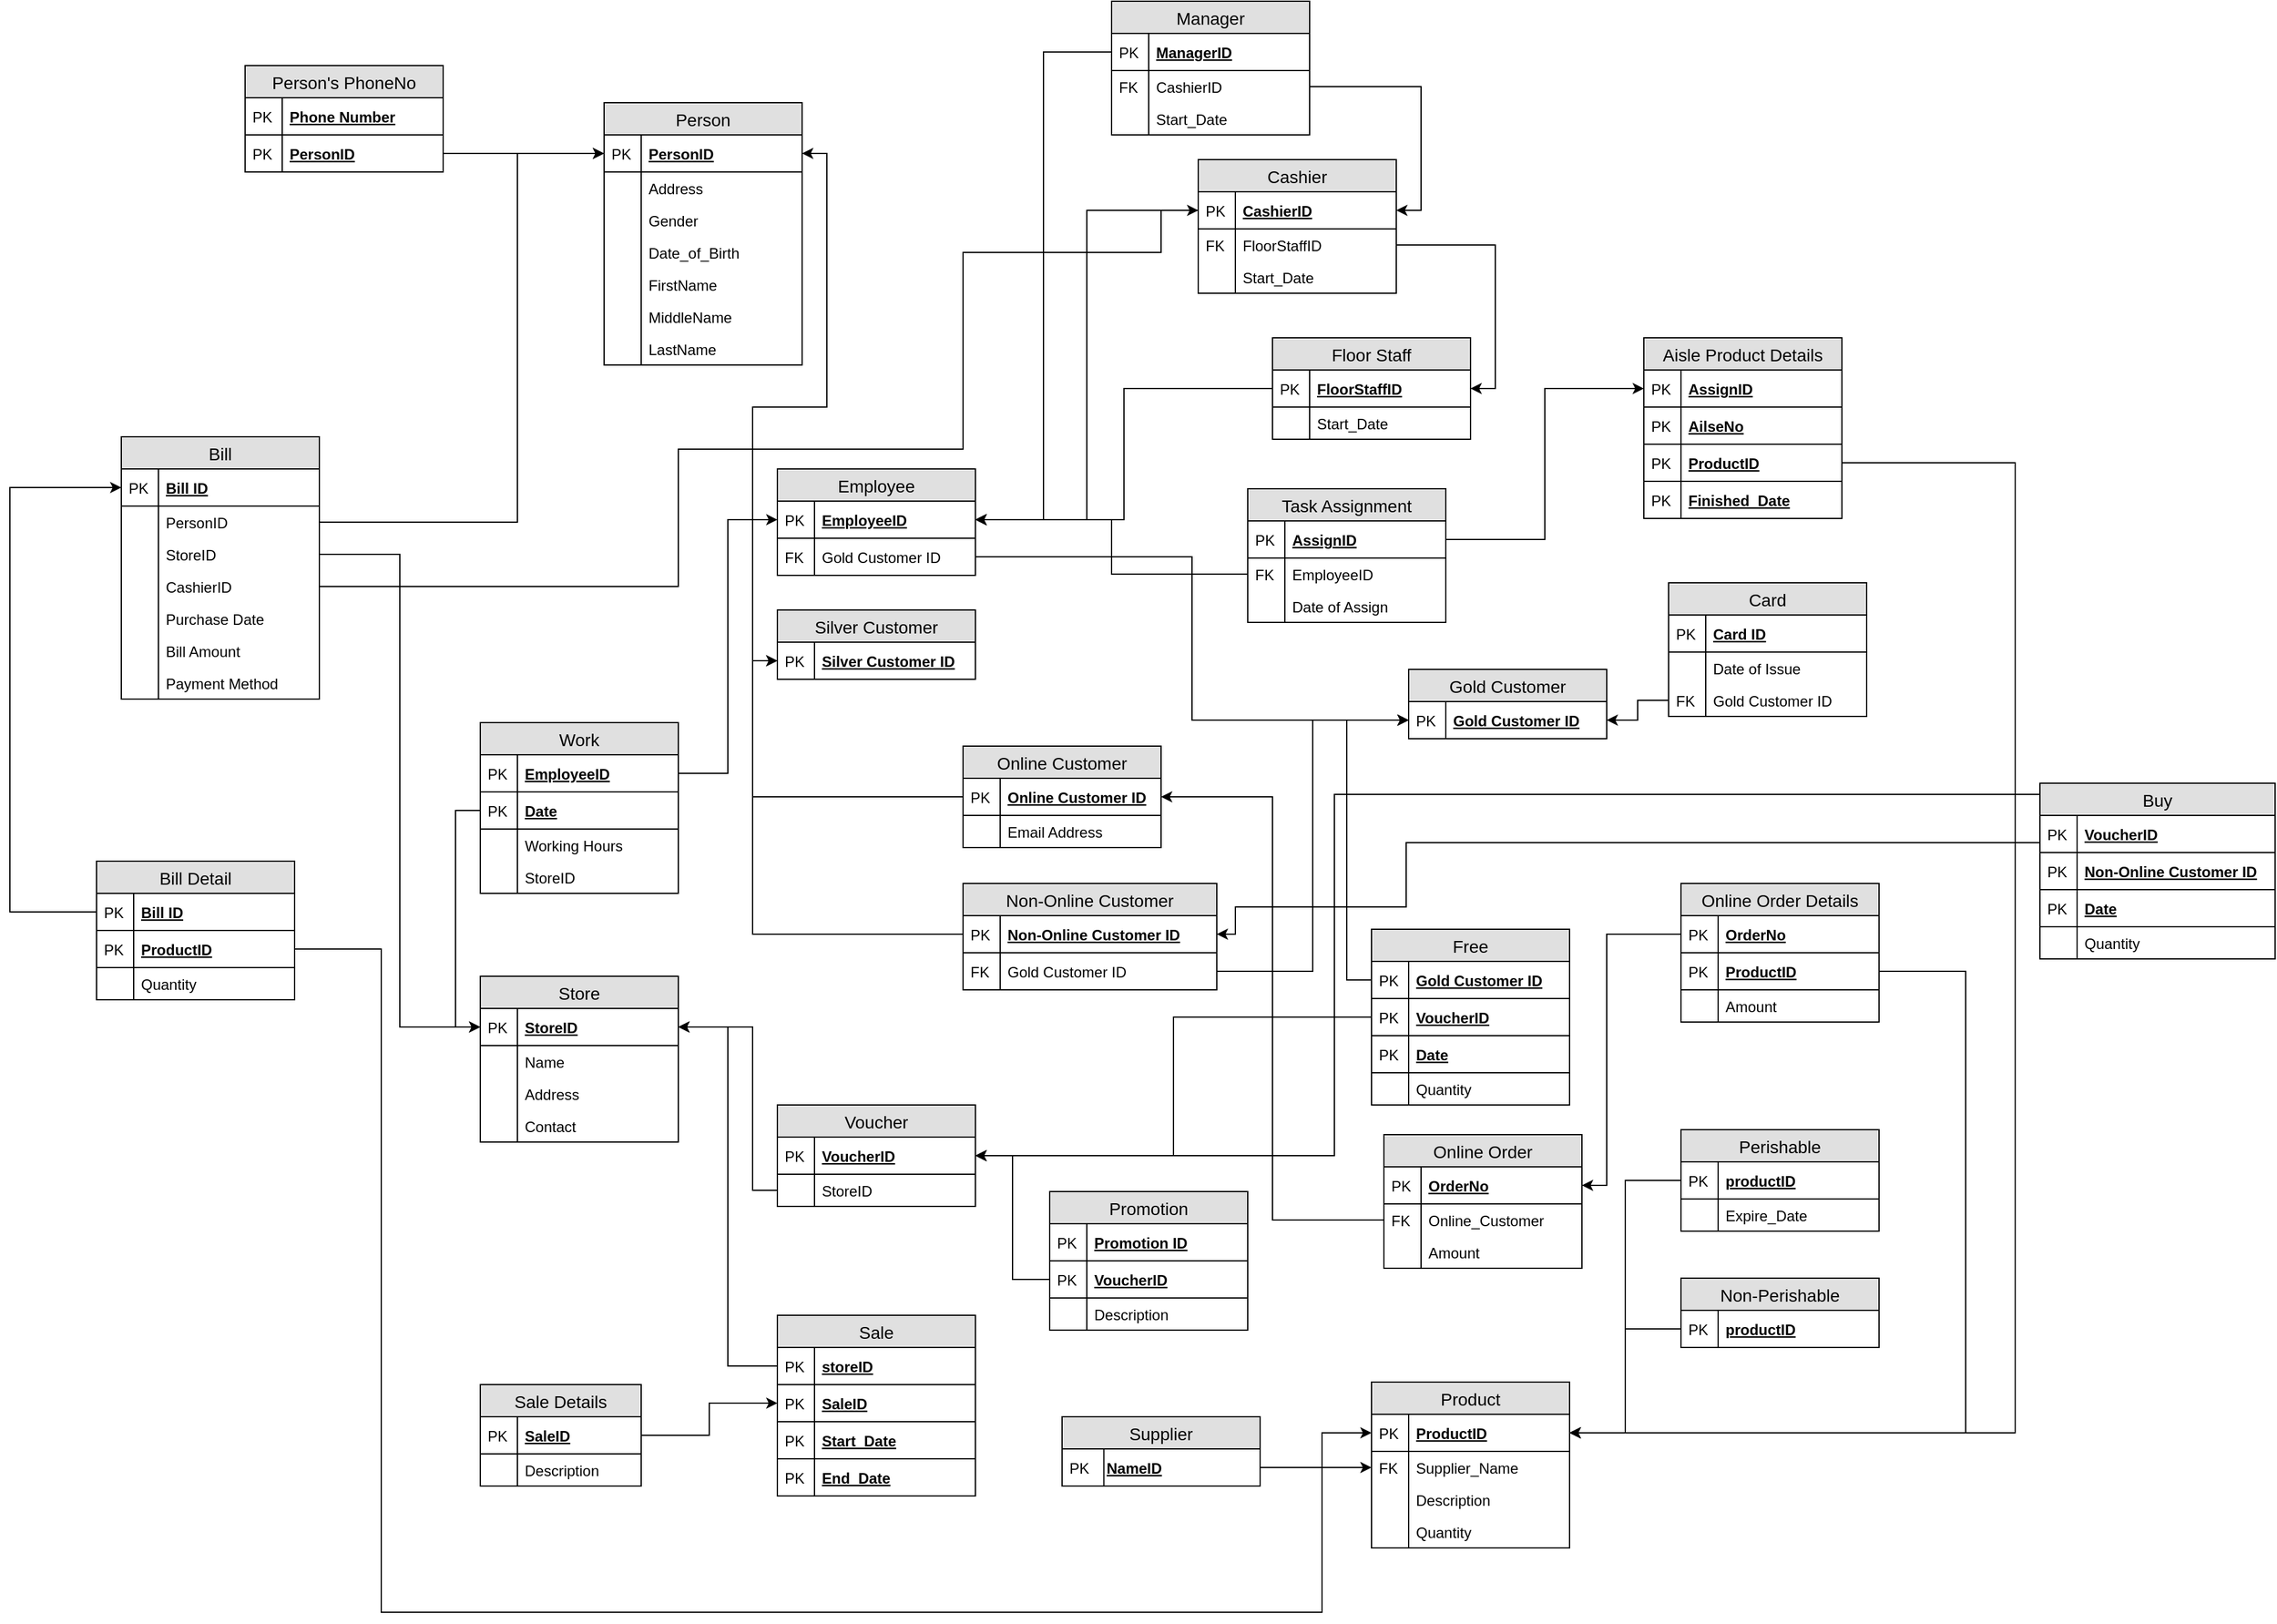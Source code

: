 <mxfile version="12.9.13" type="device"><diagram id="AapHnUyTs1cKy_5OyywV" name="Page-1"><mxGraphModel dx="3338" dy="1565" grid="1" gridSize="10" guides="1" tooltips="1" connect="1" arrows="1" fold="1" page="1" pageScale="1" pageWidth="1169" pageHeight="827" math="0" shadow="0"><root><mxCell id="0"/><mxCell id="1" parent="0"/><mxCell id="hIOmzGOGY7vM_ZQ1Ovrr-84" style="edgeStyle=orthogonalEdgeStyle;rounded=0;orthogonalLoop=1;jettySize=auto;html=1;entryX=0;entryY=0.5;entryDx=0;entryDy=0;" parent="1" source="hIOmzGOGY7vM_ZQ1Ovrr-41" target="hIOmzGOGY7vM_ZQ1Ovrr-22" edge="1"><mxGeometry relative="1" as="geometry"/></mxCell><mxCell id="hIOmzGOGY7vM_ZQ1Ovrr-87" style="edgeStyle=orthogonalEdgeStyle;rounded=0;orthogonalLoop=1;jettySize=auto;html=1;entryX=0;entryY=0.5;entryDx=0;entryDy=0;" parent="1" source="hIOmzGOGY7vM_ZQ1Ovrr-74" target="hIOmzGOGY7vM_ZQ1Ovrr-65" edge="1"><mxGeometry relative="1" as="geometry"/></mxCell><mxCell id="hIOmzGOGY7vM_ZQ1Ovrr-88" value="Employee" style="swimlane;fontStyle=0;childLayout=stackLayout;horizontal=1;startSize=26;fillColor=#e0e0e0;horizontalStack=0;resizeParent=1;resizeParentMax=0;resizeLast=0;collapsible=1;marginBottom=0;swimlaneFillColor=#ffffff;align=center;fontSize=14;" parent="1" vertex="1"><mxGeometry x="-870" y="66" width="160" height="86" as="geometry"><mxRectangle x="-870" y="66" width="90" height="26" as="alternateBounds"/></mxGeometry></mxCell><mxCell id="hIOmzGOGY7vM_ZQ1Ovrr-89" value="EmployeeID" style="shape=partialRectangle;top=0;left=0;right=0;bottom=1;align=left;verticalAlign=middle;fillColor=none;spacingLeft=34;spacingRight=4;overflow=hidden;rotatable=0;points=[[0,0.5],[1,0.5]];portConstraint=eastwest;dropTarget=0;fontStyle=5;fontSize=12;" parent="hIOmzGOGY7vM_ZQ1Ovrr-88" vertex="1"><mxGeometry y="26" width="160" height="30" as="geometry"/></mxCell><mxCell id="hIOmzGOGY7vM_ZQ1Ovrr-90" value="PK" style="shape=partialRectangle;top=0;left=0;bottom=0;fillColor=none;align=left;verticalAlign=middle;spacingLeft=4;spacingRight=4;overflow=hidden;rotatable=0;points=[];portConstraint=eastwest;part=1;fontSize=12;" parent="hIOmzGOGY7vM_ZQ1Ovrr-89" vertex="1" connectable="0"><mxGeometry width="30" height="30" as="geometry"/></mxCell><mxCell id="hIOmzGOGY7vM_ZQ1Ovrr-154" value="Gold Customer ID" style="shape=partialRectangle;top=0;left=0;right=0;bottom=1;align=left;verticalAlign=middle;fillColor=none;spacingLeft=34;spacingRight=4;overflow=hidden;rotatable=0;points=[[0,0.5],[1,0.5]];portConstraint=eastwest;dropTarget=0;fontStyle=0;fontSize=12;" parent="hIOmzGOGY7vM_ZQ1Ovrr-88" vertex="1"><mxGeometry y="56" width="160" height="30" as="geometry"/></mxCell><mxCell id="hIOmzGOGY7vM_ZQ1Ovrr-155" value="FK" style="shape=partialRectangle;top=0;left=0;bottom=0;fillColor=none;align=left;verticalAlign=middle;spacingLeft=4;spacingRight=4;overflow=hidden;rotatable=0;points=[];portConstraint=eastwest;part=1;fontSize=12;" parent="hIOmzGOGY7vM_ZQ1Ovrr-154" vertex="1" connectable="0"><mxGeometry width="30" height="30" as="geometry"/></mxCell><mxCell id="hIOmzGOGY7vM_ZQ1Ovrr-99" value="Silver Customer" style="swimlane;fontStyle=0;childLayout=stackLayout;horizontal=1;startSize=26;fillColor=#e0e0e0;horizontalStack=0;resizeParent=1;resizeParentMax=0;resizeLast=0;collapsible=1;marginBottom=0;swimlaneFillColor=#ffffff;align=center;fontSize=14;" parent="1" vertex="1"><mxGeometry x="-870" y="180" width="160" height="56" as="geometry"><mxRectangle x="-870" y="180" width="130" height="26" as="alternateBounds"/></mxGeometry></mxCell><mxCell id="hIOmzGOGY7vM_ZQ1Ovrr-100" value="Silver Customer ID" style="shape=partialRectangle;top=0;left=0;right=0;bottom=1;align=left;verticalAlign=middle;fillColor=none;spacingLeft=34;spacingRight=4;overflow=hidden;rotatable=0;points=[[0,0.5],[1,0.5]];portConstraint=eastwest;dropTarget=0;fontStyle=5;fontSize=12;" parent="hIOmzGOGY7vM_ZQ1Ovrr-99" vertex="1"><mxGeometry y="26" width="160" height="30" as="geometry"/></mxCell><mxCell id="hIOmzGOGY7vM_ZQ1Ovrr-101" value="PK" style="shape=partialRectangle;top=0;left=0;bottom=0;fillColor=none;align=left;verticalAlign=middle;spacingLeft=4;spacingRight=4;overflow=hidden;rotatable=0;points=[];portConstraint=eastwest;part=1;fontSize=12;" parent="hIOmzGOGY7vM_ZQ1Ovrr-100" vertex="1" connectable="0"><mxGeometry width="30" height="30" as="geometry"/></mxCell><mxCell id="hIOmzGOGY7vM_ZQ1Ovrr-110" style="edgeStyle=orthogonalEdgeStyle;rounded=0;orthogonalLoop=1;jettySize=auto;html=1;exitX=0;exitY=0.5;exitDx=0;exitDy=0;entryX=1;entryY=0.5;entryDx=0;entryDy=0;" parent="1" source="hIOmzGOGY7vM_ZQ1Ovrr-100" target="hIOmzGOGY7vM_ZQ1Ovrr-22" edge="1"><mxGeometry relative="1" as="geometry"/></mxCell><mxCell id="hIOmzGOGY7vM_ZQ1Ovrr-112" value="Online Customer" style="swimlane;fontStyle=0;childLayout=stackLayout;horizontal=1;startSize=26;fillColor=#e0e0e0;horizontalStack=0;resizeParent=1;resizeParentMax=0;resizeLast=0;collapsible=1;marginBottom=0;swimlaneFillColor=#ffffff;align=center;fontSize=14;" parent="1" vertex="1"><mxGeometry x="-720" y="290" width="160" height="82" as="geometry"><mxRectangle x="-720" y="290" width="140" height="26" as="alternateBounds"/></mxGeometry></mxCell><mxCell id="hIOmzGOGY7vM_ZQ1Ovrr-113" value="Online Customer ID" style="shape=partialRectangle;top=0;left=0;right=0;bottom=1;align=left;verticalAlign=middle;fillColor=none;spacingLeft=34;spacingRight=4;overflow=hidden;rotatable=0;points=[[0,0.5],[1,0.5]];portConstraint=eastwest;dropTarget=0;fontStyle=5;fontSize=12;" parent="hIOmzGOGY7vM_ZQ1Ovrr-112" vertex="1"><mxGeometry y="26" width="160" height="30" as="geometry"/></mxCell><mxCell id="hIOmzGOGY7vM_ZQ1Ovrr-114" value="PK" style="shape=partialRectangle;top=0;left=0;bottom=0;fillColor=none;align=left;verticalAlign=middle;spacingLeft=4;spacingRight=4;overflow=hidden;rotatable=0;points=[];portConstraint=eastwest;part=1;fontSize=12;" parent="hIOmzGOGY7vM_ZQ1Ovrr-113" vertex="1" connectable="0"><mxGeometry width="30" height="30" as="geometry"/></mxCell><mxCell id="hIOmzGOGY7vM_ZQ1Ovrr-115" value="Email Address" style="shape=partialRectangle;top=0;left=0;right=0;bottom=0;align=left;verticalAlign=top;fillColor=none;spacingLeft=34;spacingRight=4;overflow=hidden;rotatable=0;points=[[0,0.5],[1,0.5]];portConstraint=eastwest;dropTarget=0;fontSize=12;" parent="hIOmzGOGY7vM_ZQ1Ovrr-112" vertex="1"><mxGeometry y="56" width="160" height="26" as="geometry"/></mxCell><mxCell id="hIOmzGOGY7vM_ZQ1Ovrr-116" value="" style="shape=partialRectangle;top=0;left=0;bottom=0;fillColor=none;align=left;verticalAlign=top;spacingLeft=4;spacingRight=4;overflow=hidden;rotatable=0;points=[];portConstraint=eastwest;part=1;fontSize=12;" parent="hIOmzGOGY7vM_ZQ1Ovrr-115" vertex="1" connectable="0"><mxGeometry width="30" height="26" as="geometry"/></mxCell><mxCell id="hIOmzGOGY7vM_ZQ1Ovrr-123" style="edgeStyle=orthogonalEdgeStyle;rounded=0;orthogonalLoop=1;jettySize=auto;html=1;exitX=0;exitY=0.5;exitDx=0;exitDy=0;entryX=0;entryY=0.5;entryDx=0;entryDy=0;" parent="1" source="hIOmzGOGY7vM_ZQ1Ovrr-113" target="hIOmzGOGY7vM_ZQ1Ovrr-100" edge="1"><mxGeometry relative="1" as="geometry"/></mxCell><mxCell id="hIOmzGOGY7vM_ZQ1Ovrr-136" style="edgeStyle=orthogonalEdgeStyle;rounded=0;orthogonalLoop=1;jettySize=auto;html=1;exitX=0;exitY=0.5;exitDx=0;exitDy=0;entryX=0;entryY=0.5;entryDx=0;entryDy=0;" parent="1" source="hIOmzGOGY7vM_ZQ1Ovrr-125" target="hIOmzGOGY7vM_ZQ1Ovrr-100" edge="1"><mxGeometry relative="1" as="geometry"/></mxCell><mxCell id="hIOmzGOGY7vM_ZQ1Ovrr-176" style="edgeStyle=orthogonalEdgeStyle;rounded=0;orthogonalLoop=1;jettySize=auto;html=1;exitX=0;exitY=0.5;exitDx=0;exitDy=0;entryX=1;entryY=0.5;entryDx=0;entryDy=0;" parent="1" source="hIOmzGOGY7vM_ZQ1Ovrr-174" target="hIOmzGOGY7vM_ZQ1Ovrr-138" edge="1"><mxGeometry relative="1" as="geometry"/></mxCell><mxCell id="hIOmzGOGY7vM_ZQ1Ovrr-203" style="edgeStyle=orthogonalEdgeStyle;rounded=0;orthogonalLoop=1;jettySize=auto;html=1;exitX=0;exitY=0.5;exitDx=0;exitDy=0;entryX=1;entryY=0.5;entryDx=0;entryDy=0;" parent="1" source="hIOmzGOGY7vM_ZQ1Ovrr-199" target="hIOmzGOGY7vM_ZQ1Ovrr-178" edge="1"><mxGeometry relative="1" as="geometry"/></mxCell><mxCell id="hIOmzGOGY7vM_ZQ1Ovrr-217" style="edgeStyle=orthogonalEdgeStyle;rounded=0;orthogonalLoop=1;jettySize=auto;html=1;exitX=0;exitY=0.5;exitDx=0;exitDy=0;entryX=1;entryY=0.5;entryDx=0;entryDy=0;" parent="1" source="hIOmzGOGY7vM_ZQ1Ovrr-205" target="hIOmzGOGY7vM_ZQ1Ovrr-52" edge="1"><mxGeometry relative="1" as="geometry"/></mxCell><mxCell id="hIOmzGOGY7vM_ZQ1Ovrr-231" style="edgeStyle=orthogonalEdgeStyle;rounded=0;orthogonalLoop=1;jettySize=auto;html=1;exitX=0;exitY=0.5;exitDx=0;exitDy=0;entryX=0;entryY=0.5;entryDx=0;entryDy=0;" parent="1" source="hIOmzGOGY7vM_ZQ1Ovrr-219" target="hIOmzGOGY7vM_ZQ1Ovrr-138" edge="1"><mxGeometry relative="1" as="geometry"/></mxCell><mxCell id="hIOmzGOGY7vM_ZQ1Ovrr-232" style="edgeStyle=orthogonalEdgeStyle;rounded=0;orthogonalLoop=1;jettySize=auto;html=1;exitX=0;exitY=0.5;exitDx=0;exitDy=0;entryX=1;entryY=0.5;entryDx=0;entryDy=0;" parent="1" source="hIOmzGOGY7vM_ZQ1Ovrr-229" target="hIOmzGOGY7vM_ZQ1Ovrr-178" edge="1"><mxGeometry relative="1" as="geometry"/></mxCell><mxCell id="hIOmzGOGY7vM_ZQ1Ovrr-246" style="edgeStyle=orthogonalEdgeStyle;rounded=0;orthogonalLoop=1;jettySize=auto;html=1;exitX=0;exitY=0.5;exitDx=0;exitDy=0;entryX=1;entryY=0.5;entryDx=0;entryDy=0;" parent="1" source="hIOmzGOGY7vM_ZQ1Ovrr-234" target="hIOmzGOGY7vM_ZQ1Ovrr-178" edge="1"><mxGeometry relative="1" as="geometry"><Array as="points"><mxPoint x="-420" y="329"/><mxPoint x="-420" y="621"/></Array></mxGeometry></mxCell><mxCell id="hIOmzGOGY7vM_ZQ1Ovrr-247" style="edgeStyle=orthogonalEdgeStyle;rounded=0;orthogonalLoop=1;jettySize=auto;html=1;exitX=0;exitY=0.5;exitDx=0;exitDy=0;entryX=1;entryY=0.5;entryDx=0;entryDy=0;" parent="1" source="hIOmzGOGY7vM_ZQ1Ovrr-244" target="hIOmzGOGY7vM_ZQ1Ovrr-125" edge="1"><mxGeometry relative="1" as="geometry"><Array as="points"><mxPoint x="-362" y="368"/><mxPoint x="-362" y="420"/><mxPoint x="-500" y="420"/><mxPoint x="-500" y="442"/></Array></mxGeometry></mxCell><mxCell id="hIOmzGOGY7vM_ZQ1Ovrr-248" value="Work" style="swimlane;fontStyle=0;childLayout=stackLayout;horizontal=1;startSize=26;fillColor=#e0e0e0;horizontalStack=0;resizeParent=1;resizeParentMax=0;resizeLast=0;collapsible=1;marginBottom=0;swimlaneFillColor=#ffffff;align=center;fontSize=14;" parent="1" vertex="1"><mxGeometry x="-1110" y="271" width="160" height="138" as="geometry"><mxRectangle x="-1110" y="271" width="60" height="26" as="alternateBounds"/></mxGeometry></mxCell><mxCell id="hIOmzGOGY7vM_ZQ1Ovrr-249" value="EmployeeID" style="shape=partialRectangle;top=0;left=0;right=0;bottom=1;align=left;verticalAlign=middle;fillColor=none;spacingLeft=34;spacingRight=4;overflow=hidden;rotatable=0;points=[[0,0.5],[1,0.5]];portConstraint=eastwest;dropTarget=0;fontStyle=5;fontSize=12;" parent="hIOmzGOGY7vM_ZQ1Ovrr-248" vertex="1"><mxGeometry y="26" width="160" height="30" as="geometry"/></mxCell><mxCell id="hIOmzGOGY7vM_ZQ1Ovrr-250" value="PK" style="shape=partialRectangle;top=0;left=0;bottom=0;fillColor=none;align=left;verticalAlign=middle;spacingLeft=4;spacingRight=4;overflow=hidden;rotatable=0;points=[];portConstraint=eastwest;part=1;fontSize=12;" parent="hIOmzGOGY7vM_ZQ1Ovrr-249" vertex="1" connectable="0"><mxGeometry width="30" height="30" as="geometry"/></mxCell><mxCell id="hIOmzGOGY7vM_ZQ1Ovrr-259" value="Date" style="shape=partialRectangle;top=0;left=0;right=0;bottom=1;align=left;verticalAlign=middle;fillColor=none;spacingLeft=34;spacingRight=4;overflow=hidden;rotatable=0;points=[[0,0.5],[1,0.5]];portConstraint=eastwest;dropTarget=0;fontStyle=5;fontSize=12;" parent="hIOmzGOGY7vM_ZQ1Ovrr-248" vertex="1"><mxGeometry y="56" width="160" height="30" as="geometry"/></mxCell><mxCell id="hIOmzGOGY7vM_ZQ1Ovrr-260" value="PK" style="shape=partialRectangle;top=0;left=0;bottom=0;fillColor=none;align=left;verticalAlign=middle;spacingLeft=4;spacingRight=4;overflow=hidden;rotatable=0;points=[];portConstraint=eastwest;part=1;fontSize=12;" parent="hIOmzGOGY7vM_ZQ1Ovrr-259" vertex="1" connectable="0"><mxGeometry width="30" height="30" as="geometry"/></mxCell><mxCell id="hIOmzGOGY7vM_ZQ1Ovrr-251" value="Working Hours" style="shape=partialRectangle;top=0;left=0;right=0;bottom=0;align=left;verticalAlign=top;fillColor=none;spacingLeft=34;spacingRight=4;overflow=hidden;rotatable=0;points=[[0,0.5],[1,0.5]];portConstraint=eastwest;dropTarget=0;fontSize=12;" parent="hIOmzGOGY7vM_ZQ1Ovrr-248" vertex="1"><mxGeometry y="86" width="160" height="26" as="geometry"/></mxCell><mxCell id="hIOmzGOGY7vM_ZQ1Ovrr-252" value="" style="shape=partialRectangle;top=0;left=0;bottom=0;fillColor=none;align=left;verticalAlign=top;spacingLeft=4;spacingRight=4;overflow=hidden;rotatable=0;points=[];portConstraint=eastwest;part=1;fontSize=12;" parent="hIOmzGOGY7vM_ZQ1Ovrr-251" vertex="1" connectable="0"><mxGeometry width="30" height="26" as="geometry"/></mxCell><mxCell id="hIOmzGOGY7vM_ZQ1Ovrr-253" value="StoreID" style="shape=partialRectangle;top=0;left=0;right=0;bottom=0;align=left;verticalAlign=top;fillColor=none;spacingLeft=34;spacingRight=4;overflow=hidden;rotatable=0;points=[[0,0.5],[1,0.5]];portConstraint=eastwest;dropTarget=0;fontSize=12;" parent="hIOmzGOGY7vM_ZQ1Ovrr-248" vertex="1"><mxGeometry y="112" width="160" height="26" as="geometry"/></mxCell><mxCell id="hIOmzGOGY7vM_ZQ1Ovrr-254" value="" style="shape=partialRectangle;top=0;left=0;bottom=0;fillColor=none;align=left;verticalAlign=top;spacingLeft=4;spacingRight=4;overflow=hidden;rotatable=0;points=[];portConstraint=eastwest;part=1;fontSize=12;" parent="hIOmzGOGY7vM_ZQ1Ovrr-253" vertex="1" connectable="0"><mxGeometry width="30" height="26" as="geometry"/></mxCell><mxCell id="hIOmzGOGY7vM_ZQ1Ovrr-261" style="edgeStyle=orthogonalEdgeStyle;rounded=0;orthogonalLoop=1;jettySize=auto;html=1;exitX=1;exitY=0.5;exitDx=0;exitDy=0;entryX=0;entryY=0.5;entryDx=0;entryDy=0;" parent="1" source="hIOmzGOGY7vM_ZQ1Ovrr-249" target="hIOmzGOGY7vM_ZQ1Ovrr-89" edge="1"><mxGeometry relative="1" as="geometry"/></mxCell><mxCell id="hIOmzGOGY7vM_ZQ1Ovrr-263" style="edgeStyle=orthogonalEdgeStyle;rounded=0;orthogonalLoop=1;jettySize=auto;html=1;exitX=0;exitY=0.5;exitDx=0;exitDy=0;entryX=0;entryY=0.5;entryDx=0;entryDy=0;" parent="1" source="hIOmzGOGY7vM_ZQ1Ovrr-259" target="hIOmzGOGY7vM_ZQ1Ovrr-52" edge="1"><mxGeometry relative="1" as="geometry"/></mxCell><mxCell id="hIOmzGOGY7vM_ZQ1Ovrr-312" style="edgeStyle=orthogonalEdgeStyle;rounded=0;orthogonalLoop=1;jettySize=auto;html=1;exitX=0;exitY=0.5;exitDx=0;exitDy=0;entryX=1;entryY=0.5;entryDx=0;entryDy=0;" parent="1" source="hIOmzGOGY7vM_ZQ1Ovrr-297" target="hIOmzGOGY7vM_ZQ1Ovrr-63" edge="1"><mxGeometry relative="1" as="geometry"/></mxCell><mxCell id="hIOmzGOGY7vM_ZQ1Ovrr-313" style="edgeStyle=orthogonalEdgeStyle;rounded=0;orthogonalLoop=1;jettySize=auto;html=1;exitX=0;exitY=0.5;exitDx=0;exitDy=0;entryX=1;entryY=0.5;entryDx=0;entryDy=0;" parent="1" source="hIOmzGOGY7vM_ZQ1Ovrr-308" target="hIOmzGOGY7vM_ZQ1Ovrr-63" edge="1"><mxGeometry relative="1" as="geometry"/></mxCell><mxCell id="hIOmzGOGY7vM_ZQ1Ovrr-325" style="edgeStyle=orthogonalEdgeStyle;rounded=0;orthogonalLoop=1;jettySize=auto;html=1;exitX=0;exitY=0.5;exitDx=0;exitDy=0;entryX=1;entryY=0.5;entryDx=0;entryDy=0;" parent="1" source="hIOmzGOGY7vM_ZQ1Ovrr-315" target="hIOmzGOGY7vM_ZQ1Ovrr-89" edge="1"><mxGeometry relative="1" as="geometry"/></mxCell><mxCell id="hIOmzGOGY7vM_ZQ1Ovrr-337" style="edgeStyle=orthogonalEdgeStyle;rounded=0;orthogonalLoop=1;jettySize=auto;html=1;exitX=0;exitY=0.5;exitDx=0;exitDy=0;entryX=1;entryY=0.5;entryDx=0;entryDy=0;" parent="1" source="hIOmzGOGY7vM_ZQ1Ovrr-327" target="hIOmzGOGY7vM_ZQ1Ovrr-89" edge="1"><mxGeometry relative="1" as="geometry"/></mxCell><mxCell id="hIOmzGOGY7vM_ZQ1Ovrr-349" style="edgeStyle=orthogonalEdgeStyle;rounded=0;orthogonalLoop=1;jettySize=auto;html=1;exitX=0;exitY=0.5;exitDx=0;exitDy=0;entryX=1;entryY=0.5;entryDx=0;entryDy=0;" parent="1" source="hIOmzGOGY7vM_ZQ1Ovrr-339" target="hIOmzGOGY7vM_ZQ1Ovrr-89" edge="1"><mxGeometry relative="1" as="geometry"/></mxCell><mxCell id="hIOmzGOGY7vM_ZQ1Ovrr-375" style="edgeStyle=orthogonalEdgeStyle;rounded=0;orthogonalLoop=1;jettySize=auto;html=1;exitX=1;exitY=0.5;exitDx=0;exitDy=0;entryX=0;entryY=0.5;entryDx=0;entryDy=0;" parent="1" source="hIOmzGOGY7vM_ZQ1Ovrr-372" target="hIOmzGOGY7vM_ZQ1Ovrr-351" edge="1"><mxGeometry relative="1" as="geometry"/></mxCell><mxCell id="hIOmzGOGY7vM_ZQ1Ovrr-21" value="Person" style="swimlane;fontStyle=0;childLayout=stackLayout;horizontal=1;startSize=26;fillColor=#e0e0e0;horizontalStack=0;resizeParent=1;resizeParentMax=0;resizeLast=0;collapsible=1;marginBottom=0;swimlaneFillColor=#ffffff;align=center;fontSize=14;" parent="1" vertex="1"><mxGeometry x="-1010" y="-230" width="160" height="212" as="geometry"><mxRectangle x="-1010" y="-230" width="80" height="26" as="alternateBounds"/></mxGeometry></mxCell><mxCell id="hIOmzGOGY7vM_ZQ1Ovrr-22" value="PersonID" style="shape=partialRectangle;top=0;left=0;right=0;bottom=1;align=left;verticalAlign=middle;fillColor=none;spacingLeft=34;spacingRight=4;overflow=hidden;rotatable=0;points=[[0,0.5],[1,0.5]];portConstraint=eastwest;dropTarget=0;fontStyle=5;fontSize=12;" parent="hIOmzGOGY7vM_ZQ1Ovrr-21" vertex="1"><mxGeometry y="26" width="160" height="30" as="geometry"/></mxCell><mxCell id="hIOmzGOGY7vM_ZQ1Ovrr-23" value="PK" style="shape=partialRectangle;top=0;left=0;bottom=0;fillColor=none;align=left;verticalAlign=middle;spacingLeft=4;spacingRight=4;overflow=hidden;rotatable=0;points=[];portConstraint=eastwest;part=1;fontSize=12;" parent="hIOmzGOGY7vM_ZQ1Ovrr-22" vertex="1" connectable="0"><mxGeometry width="30" height="30" as="geometry"/></mxCell><mxCell id="hIOmzGOGY7vM_ZQ1Ovrr-24" value="Address" style="shape=partialRectangle;top=0;left=0;right=0;bottom=0;align=left;verticalAlign=top;fillColor=none;spacingLeft=34;spacingRight=4;overflow=hidden;rotatable=0;points=[[0,0.5],[1,0.5]];portConstraint=eastwest;dropTarget=0;fontSize=12;" parent="hIOmzGOGY7vM_ZQ1Ovrr-21" vertex="1"><mxGeometry y="56" width="160" height="26" as="geometry"/></mxCell><mxCell id="hIOmzGOGY7vM_ZQ1Ovrr-25" value="" style="shape=partialRectangle;top=0;left=0;bottom=0;fillColor=none;align=left;verticalAlign=top;spacingLeft=4;spacingRight=4;overflow=hidden;rotatable=0;points=[];portConstraint=eastwest;part=1;fontSize=12;" parent="hIOmzGOGY7vM_ZQ1Ovrr-24" vertex="1" connectable="0"><mxGeometry width="30" height="26" as="geometry"/></mxCell><mxCell id="hIOmzGOGY7vM_ZQ1Ovrr-26" value="Gender" style="shape=partialRectangle;top=0;left=0;right=0;bottom=0;align=left;verticalAlign=top;fillColor=none;spacingLeft=34;spacingRight=4;overflow=hidden;rotatable=0;points=[[0,0.5],[1,0.5]];portConstraint=eastwest;dropTarget=0;fontSize=12;" parent="hIOmzGOGY7vM_ZQ1Ovrr-21" vertex="1"><mxGeometry y="82" width="160" height="26" as="geometry"/></mxCell><mxCell id="hIOmzGOGY7vM_ZQ1Ovrr-27" value="" style="shape=partialRectangle;top=0;left=0;bottom=0;fillColor=none;align=left;verticalAlign=top;spacingLeft=4;spacingRight=4;overflow=hidden;rotatable=0;points=[];portConstraint=eastwest;part=1;fontSize=12;" parent="hIOmzGOGY7vM_ZQ1Ovrr-26" vertex="1" connectable="0"><mxGeometry width="30" height="26" as="geometry"/></mxCell><mxCell id="hIOmzGOGY7vM_ZQ1Ovrr-28" value="Date_of_Birth" style="shape=partialRectangle;top=0;left=0;right=0;bottom=0;align=left;verticalAlign=top;fillColor=none;spacingLeft=34;spacingRight=4;overflow=hidden;rotatable=0;points=[[0,0.5],[1,0.5]];portConstraint=eastwest;dropTarget=0;fontSize=12;" parent="hIOmzGOGY7vM_ZQ1Ovrr-21" vertex="1"><mxGeometry y="108" width="160" height="26" as="geometry"/></mxCell><mxCell id="hIOmzGOGY7vM_ZQ1Ovrr-29" value="" style="shape=partialRectangle;top=0;left=0;bottom=0;fillColor=none;align=left;verticalAlign=top;spacingLeft=4;spacingRight=4;overflow=hidden;rotatable=0;points=[];portConstraint=eastwest;part=1;fontSize=12;" parent="hIOmzGOGY7vM_ZQ1Ovrr-28" vertex="1" connectable="0"><mxGeometry width="30" height="26" as="geometry"/></mxCell><mxCell id="hIOmzGOGY7vM_ZQ1Ovrr-32" value="FirstName" style="shape=partialRectangle;top=0;left=0;right=0;bottom=0;align=left;verticalAlign=top;fillColor=none;spacingLeft=34;spacingRight=4;overflow=hidden;rotatable=0;points=[[0,0.5],[1,0.5]];portConstraint=eastwest;dropTarget=0;fontSize=12;" parent="hIOmzGOGY7vM_ZQ1Ovrr-21" vertex="1"><mxGeometry y="134" width="160" height="26" as="geometry"/></mxCell><mxCell id="hIOmzGOGY7vM_ZQ1Ovrr-33" value="" style="shape=partialRectangle;top=0;left=0;bottom=0;fillColor=none;align=left;verticalAlign=top;spacingLeft=4;spacingRight=4;overflow=hidden;rotatable=0;points=[];portConstraint=eastwest;part=1;fontSize=12;" parent="hIOmzGOGY7vM_ZQ1Ovrr-32" vertex="1" connectable="0"><mxGeometry width="30" height="26" as="geometry"/></mxCell><mxCell id="hIOmzGOGY7vM_ZQ1Ovrr-34" value="MiddleName" style="shape=partialRectangle;top=0;left=0;right=0;bottom=0;align=left;verticalAlign=top;fillColor=none;spacingLeft=34;spacingRight=4;overflow=hidden;rotatable=0;points=[[0,0.5],[1,0.5]];portConstraint=eastwest;dropTarget=0;fontSize=12;" parent="hIOmzGOGY7vM_ZQ1Ovrr-21" vertex="1"><mxGeometry y="160" width="160" height="26" as="geometry"/></mxCell><mxCell id="hIOmzGOGY7vM_ZQ1Ovrr-35" value="" style="shape=partialRectangle;top=0;left=0;bottom=0;fillColor=none;align=left;verticalAlign=top;spacingLeft=4;spacingRight=4;overflow=hidden;rotatable=0;points=[];portConstraint=eastwest;part=1;fontSize=12;" parent="hIOmzGOGY7vM_ZQ1Ovrr-34" vertex="1" connectable="0"><mxGeometry width="30" height="26" as="geometry"/></mxCell><mxCell id="hIOmzGOGY7vM_ZQ1Ovrr-36" value="LastName" style="shape=partialRectangle;top=0;left=0;right=0;bottom=0;align=left;verticalAlign=top;fillColor=none;spacingLeft=34;spacingRight=4;overflow=hidden;rotatable=0;points=[[0,0.5],[1,0.5]];portConstraint=eastwest;dropTarget=0;fontSize=12;" parent="hIOmzGOGY7vM_ZQ1Ovrr-21" vertex="1"><mxGeometry y="186" width="160" height="26" as="geometry"/></mxCell><mxCell id="hIOmzGOGY7vM_ZQ1Ovrr-37" value="" style="shape=partialRectangle;top=0;left=0;bottom=0;fillColor=none;align=left;verticalAlign=top;spacingLeft=4;spacingRight=4;overflow=hidden;rotatable=0;points=[];portConstraint=eastwest;part=1;fontSize=12;" parent="hIOmzGOGY7vM_ZQ1Ovrr-36" vertex="1" connectable="0"><mxGeometry width="30" height="26" as="geometry"/></mxCell><mxCell id="hIOmzGOGY7vM_ZQ1Ovrr-124" value="Non-Online Customer" style="swimlane;fontStyle=0;childLayout=stackLayout;horizontal=1;startSize=26;fillColor=#e0e0e0;horizontalStack=0;resizeParent=1;resizeParentMax=0;resizeLast=0;collapsible=1;marginBottom=0;swimlaneFillColor=#ffffff;align=center;fontSize=14;" parent="1" vertex="1"><mxGeometry x="-720" y="401" width="205" height="86" as="geometry"><mxRectangle x="-720" y="401" width="170" height="26" as="alternateBounds"/></mxGeometry></mxCell><mxCell id="hIOmzGOGY7vM_ZQ1Ovrr-125" value="Non-Online Customer ID" style="shape=partialRectangle;top=0;left=0;right=0;bottom=1;align=left;verticalAlign=middle;fillColor=none;spacingLeft=34;spacingRight=4;overflow=hidden;rotatable=0;points=[[0,0.5],[1,0.5]];portConstraint=eastwest;dropTarget=0;fontStyle=5;fontSize=12;" parent="hIOmzGOGY7vM_ZQ1Ovrr-124" vertex="1"><mxGeometry y="26" width="205" height="30" as="geometry"/></mxCell><mxCell id="hIOmzGOGY7vM_ZQ1Ovrr-126" value="PK" style="shape=partialRectangle;top=0;left=0;bottom=0;fillColor=none;align=left;verticalAlign=middle;spacingLeft=4;spacingRight=4;overflow=hidden;rotatable=0;points=[];portConstraint=eastwest;part=1;fontSize=12;" parent="hIOmzGOGY7vM_ZQ1Ovrr-125" vertex="1" connectable="0"><mxGeometry width="30" height="30" as="geometry"/></mxCell><mxCell id="hIOmzGOGY7vM_ZQ1Ovrr-158" value="Gold Customer ID" style="shape=partialRectangle;top=0;left=0;right=0;bottom=1;align=left;verticalAlign=middle;fillColor=none;spacingLeft=34;spacingRight=4;overflow=hidden;rotatable=0;points=[[0,0.5],[1,0.5]];portConstraint=eastwest;dropTarget=0;fontStyle=0;fontSize=12;" parent="hIOmzGOGY7vM_ZQ1Ovrr-124" vertex="1"><mxGeometry y="56" width="205" height="30" as="geometry"/></mxCell><mxCell id="hIOmzGOGY7vM_ZQ1Ovrr-159" value="FK" style="shape=partialRectangle;top=0;left=0;bottom=0;fillColor=none;align=left;verticalAlign=middle;spacingLeft=4;spacingRight=4;overflow=hidden;rotatable=0;points=[];portConstraint=eastwest;part=1;fontSize=12;" parent="hIOmzGOGY7vM_ZQ1Ovrr-158" vertex="1" connectable="0"><mxGeometry width="30" height="30" as="geometry"/></mxCell><mxCell id="hIOmzGOGY7vM_ZQ1Ovrr-177" value="Voucher" style="swimlane;fontStyle=0;childLayout=stackLayout;horizontal=1;startSize=26;fillColor=#e0e0e0;horizontalStack=0;resizeParent=1;resizeParentMax=0;resizeLast=0;collapsible=1;marginBottom=0;swimlaneFillColor=#ffffff;align=center;fontSize=14;" parent="1" vertex="1"><mxGeometry x="-870" y="580" width="160" height="82" as="geometry"><mxRectangle x="-870" y="580" width="80" height="26" as="alternateBounds"/></mxGeometry></mxCell><mxCell id="hIOmzGOGY7vM_ZQ1Ovrr-178" value="VoucherID" style="shape=partialRectangle;top=0;left=0;right=0;bottom=1;align=left;verticalAlign=middle;fillColor=none;spacingLeft=34;spacingRight=4;overflow=hidden;rotatable=0;points=[[0,0.5],[1,0.5]];portConstraint=eastwest;dropTarget=0;fontStyle=5;fontSize=12;" parent="hIOmzGOGY7vM_ZQ1Ovrr-177" vertex="1"><mxGeometry y="26" width="160" height="30" as="geometry"/></mxCell><mxCell id="hIOmzGOGY7vM_ZQ1Ovrr-179" value="PK" style="shape=partialRectangle;top=0;left=0;bottom=0;fillColor=none;align=left;verticalAlign=middle;spacingLeft=4;spacingRight=4;overflow=hidden;rotatable=0;points=[];portConstraint=eastwest;part=1;fontSize=12;" parent="hIOmzGOGY7vM_ZQ1Ovrr-178" vertex="1" connectable="0"><mxGeometry width="30" height="30" as="geometry"/></mxCell><mxCell id="ITHbdeXZfuz7wR9PszdC-35" value="StoreID" style="shape=partialRectangle;top=0;left=0;right=0;bottom=0;align=left;verticalAlign=top;fillColor=none;spacingLeft=34;spacingRight=4;overflow=hidden;rotatable=0;points=[[0,0.5],[1,0.5]];portConstraint=eastwest;dropTarget=0;fontSize=12;" vertex="1" parent="hIOmzGOGY7vM_ZQ1Ovrr-177"><mxGeometry y="56" width="160" height="26" as="geometry"/></mxCell><mxCell id="ITHbdeXZfuz7wR9PszdC-36" value="" style="shape=partialRectangle;top=0;left=0;bottom=0;fillColor=none;align=left;verticalAlign=top;spacingLeft=4;spacingRight=4;overflow=hidden;rotatable=0;points=[];portConstraint=eastwest;part=1;fontSize=12;" vertex="1" connectable="0" parent="ITHbdeXZfuz7wR9PszdC-35"><mxGeometry width="30" height="26" as="geometry"/></mxCell><mxCell id="hIOmzGOGY7vM_ZQ1Ovrr-51" value="Store" style="swimlane;fontStyle=0;childLayout=stackLayout;horizontal=1;startSize=26;fillColor=#e0e0e0;horizontalStack=0;resizeParent=1;resizeParentMax=0;resizeLast=0;collapsible=1;marginBottom=0;swimlaneFillColor=#ffffff;align=center;fontSize=14;" parent="1" vertex="1"><mxGeometry x="-1110" y="476" width="160" height="134" as="geometry"><mxRectangle x="-1050" y="526" width="70" height="26" as="alternateBounds"/></mxGeometry></mxCell><mxCell id="hIOmzGOGY7vM_ZQ1Ovrr-52" value="StoreID" style="shape=partialRectangle;top=0;left=0;right=0;bottom=1;align=left;verticalAlign=middle;fillColor=none;spacingLeft=34;spacingRight=4;overflow=hidden;rotatable=0;points=[[0,0.5],[1,0.5]];portConstraint=eastwest;dropTarget=0;fontStyle=5;fontSize=12;" parent="hIOmzGOGY7vM_ZQ1Ovrr-51" vertex="1"><mxGeometry y="26" width="160" height="30" as="geometry"/></mxCell><mxCell id="hIOmzGOGY7vM_ZQ1Ovrr-53" value="PK" style="shape=partialRectangle;top=0;left=0;bottom=0;fillColor=none;align=left;verticalAlign=middle;spacingLeft=4;spacingRight=4;overflow=hidden;rotatable=0;points=[];portConstraint=eastwest;part=1;fontSize=12;" parent="hIOmzGOGY7vM_ZQ1Ovrr-52" vertex="1" connectable="0"><mxGeometry width="30" height="30" as="geometry"/></mxCell><mxCell id="hIOmzGOGY7vM_ZQ1Ovrr-54" value="Name" style="shape=partialRectangle;top=0;left=0;right=0;bottom=0;align=left;verticalAlign=top;fillColor=none;spacingLeft=34;spacingRight=4;overflow=hidden;rotatable=0;points=[[0,0.5],[1,0.5]];portConstraint=eastwest;dropTarget=0;fontSize=12;" parent="hIOmzGOGY7vM_ZQ1Ovrr-51" vertex="1"><mxGeometry y="56" width="160" height="26" as="geometry"/></mxCell><mxCell id="hIOmzGOGY7vM_ZQ1Ovrr-55" value="" style="shape=partialRectangle;top=0;left=0;bottom=0;fillColor=none;align=left;verticalAlign=top;spacingLeft=4;spacingRight=4;overflow=hidden;rotatable=0;points=[];portConstraint=eastwest;part=1;fontSize=12;" parent="hIOmzGOGY7vM_ZQ1Ovrr-54" vertex="1" connectable="0"><mxGeometry width="30" height="26" as="geometry"/></mxCell><mxCell id="hIOmzGOGY7vM_ZQ1Ovrr-56" value="Address" style="shape=partialRectangle;top=0;left=0;right=0;bottom=0;align=left;verticalAlign=top;fillColor=none;spacingLeft=34;spacingRight=4;overflow=hidden;rotatable=0;points=[[0,0.5],[1,0.5]];portConstraint=eastwest;dropTarget=0;fontSize=12;" parent="hIOmzGOGY7vM_ZQ1Ovrr-51" vertex="1"><mxGeometry y="82" width="160" height="26" as="geometry"/></mxCell><mxCell id="hIOmzGOGY7vM_ZQ1Ovrr-57" value="" style="shape=partialRectangle;top=0;left=0;bottom=0;fillColor=none;align=left;verticalAlign=top;spacingLeft=4;spacingRight=4;overflow=hidden;rotatable=0;points=[];portConstraint=eastwest;part=1;fontSize=12;" parent="hIOmzGOGY7vM_ZQ1Ovrr-56" vertex="1" connectable="0"><mxGeometry width="30" height="26" as="geometry"/></mxCell><mxCell id="hIOmzGOGY7vM_ZQ1Ovrr-58" value="Contact" style="shape=partialRectangle;top=0;left=0;right=0;bottom=0;align=left;verticalAlign=top;fillColor=none;spacingLeft=34;spacingRight=4;overflow=hidden;rotatable=0;points=[[0,0.5],[1,0.5]];portConstraint=eastwest;dropTarget=0;fontSize=12;" parent="hIOmzGOGY7vM_ZQ1Ovrr-51" vertex="1"><mxGeometry y="108" width="160" height="26" as="geometry"/></mxCell><mxCell id="hIOmzGOGY7vM_ZQ1Ovrr-59" value="" style="shape=partialRectangle;top=0;left=0;bottom=0;fillColor=none;align=left;verticalAlign=top;spacingLeft=4;spacingRight=4;overflow=hidden;rotatable=0;points=[];portConstraint=eastwest;part=1;fontSize=12;" parent="hIOmzGOGY7vM_ZQ1Ovrr-58" vertex="1" connectable="0"><mxGeometry width="30" height="26" as="geometry"/></mxCell><mxCell id="hIOmzGOGY7vM_ZQ1Ovrr-204" value="Sale" style="swimlane;fontStyle=0;childLayout=stackLayout;horizontal=1;startSize=26;fillColor=#e0e0e0;horizontalStack=0;resizeParent=1;resizeParentMax=0;resizeLast=0;collapsible=1;marginBottom=0;swimlaneFillColor=#ffffff;align=center;fontSize=14;" parent="1" vertex="1"><mxGeometry x="-870" y="750" width="160" height="146" as="geometry"><mxRectangle x="-940" y="660" width="60" height="26" as="alternateBounds"/></mxGeometry></mxCell><mxCell id="hIOmzGOGY7vM_ZQ1Ovrr-205" value="storeID" style="shape=partialRectangle;top=0;left=0;right=0;bottom=1;align=left;verticalAlign=middle;fillColor=none;spacingLeft=34;spacingRight=4;overflow=hidden;rotatable=0;points=[[0,0.5],[1,0.5]];portConstraint=eastwest;dropTarget=0;fontStyle=5;fontSize=12;" parent="hIOmzGOGY7vM_ZQ1Ovrr-204" vertex="1"><mxGeometry y="26" width="160" height="30" as="geometry"/></mxCell><mxCell id="hIOmzGOGY7vM_ZQ1Ovrr-206" value="PK" style="shape=partialRectangle;top=0;left=0;bottom=0;fillColor=none;align=left;verticalAlign=middle;spacingLeft=4;spacingRight=4;overflow=hidden;rotatable=0;points=[];portConstraint=eastwest;part=1;fontSize=12;" parent="hIOmzGOGY7vM_ZQ1Ovrr-205" vertex="1" connectable="0"><mxGeometry width="30" height="30" as="geometry"/></mxCell><mxCell id="hIOmzGOGY7vM_ZQ1Ovrr-215" value="SaleID" style="shape=partialRectangle;top=0;left=0;right=0;bottom=1;align=left;verticalAlign=middle;fillColor=none;spacingLeft=34;spacingRight=4;overflow=hidden;rotatable=0;points=[[0,0.5],[1,0.5]];portConstraint=eastwest;dropTarget=0;fontStyle=5;fontSize=12;" parent="hIOmzGOGY7vM_ZQ1Ovrr-204" vertex="1"><mxGeometry y="56" width="160" height="30" as="geometry"/></mxCell><mxCell id="hIOmzGOGY7vM_ZQ1Ovrr-216" value="PK" style="shape=partialRectangle;top=0;left=0;bottom=0;fillColor=none;align=left;verticalAlign=middle;spacingLeft=4;spacingRight=4;overflow=hidden;rotatable=0;points=[];portConstraint=eastwest;part=1;fontSize=12;" parent="hIOmzGOGY7vM_ZQ1Ovrr-215" vertex="1" connectable="0"><mxGeometry width="30" height="30" as="geometry"/></mxCell><mxCell id="ITHbdeXZfuz7wR9PszdC-48" value="Start_Date" style="shape=partialRectangle;top=0;left=0;right=0;bottom=1;align=left;verticalAlign=middle;fillColor=none;spacingLeft=34;spacingRight=4;overflow=hidden;rotatable=0;points=[[0,0.5],[1,0.5]];portConstraint=eastwest;dropTarget=0;fontStyle=5;fontSize=12;" vertex="1" parent="hIOmzGOGY7vM_ZQ1Ovrr-204"><mxGeometry y="86" width="160" height="30" as="geometry"/></mxCell><mxCell id="ITHbdeXZfuz7wR9PszdC-49" value="PK" style="shape=partialRectangle;top=0;left=0;bottom=0;fillColor=none;align=left;verticalAlign=middle;spacingLeft=4;spacingRight=4;overflow=hidden;rotatable=0;points=[];portConstraint=eastwest;part=1;fontSize=12;" vertex="1" connectable="0" parent="ITHbdeXZfuz7wR9PszdC-48"><mxGeometry width="30" height="30" as="geometry"/></mxCell><mxCell id="ITHbdeXZfuz7wR9PszdC-50" value="End_Date" style="shape=partialRectangle;top=0;left=0;right=0;bottom=1;align=left;verticalAlign=middle;fillColor=none;spacingLeft=34;spacingRight=4;overflow=hidden;rotatable=0;points=[[0,0.5],[1,0.5]];portConstraint=eastwest;dropTarget=0;fontStyle=5;fontSize=12;" vertex="1" parent="hIOmzGOGY7vM_ZQ1Ovrr-204"><mxGeometry y="116" width="160" height="30" as="geometry"/></mxCell><mxCell id="ITHbdeXZfuz7wR9PszdC-51" value="PK" style="shape=partialRectangle;top=0;left=0;bottom=0;fillColor=none;align=left;verticalAlign=middle;spacingLeft=4;spacingRight=4;overflow=hidden;rotatable=0;points=[];portConstraint=eastwest;part=1;fontSize=12;" vertex="1" connectable="0" parent="ITHbdeXZfuz7wR9PszdC-50"><mxGeometry width="30" height="30" as="geometry"/></mxCell><mxCell id="hIOmzGOGY7vM_ZQ1Ovrr-188" value="Promotion" style="swimlane;fontStyle=0;childLayout=stackLayout;horizontal=1;startSize=26;fillColor=#e0e0e0;horizontalStack=0;resizeParent=1;resizeParentMax=0;resizeLast=0;collapsible=1;marginBottom=0;swimlaneFillColor=#ffffff;align=center;fontSize=14;" parent="1" vertex="1"><mxGeometry x="-650" y="650" width="160" height="112" as="geometry"><mxRectangle x="-650" y="650" width="100" height="26" as="alternateBounds"/></mxGeometry></mxCell><mxCell id="hIOmzGOGY7vM_ZQ1Ovrr-189" value="Promotion ID" style="shape=partialRectangle;top=0;left=0;right=0;bottom=1;align=left;verticalAlign=middle;fillColor=none;spacingLeft=34;spacingRight=4;overflow=hidden;rotatable=0;points=[[0,0.5],[1,0.5]];portConstraint=eastwest;dropTarget=0;fontStyle=5;fontSize=12;" parent="hIOmzGOGY7vM_ZQ1Ovrr-188" vertex="1"><mxGeometry y="26" width="160" height="30" as="geometry"/></mxCell><mxCell id="hIOmzGOGY7vM_ZQ1Ovrr-190" value="PK" style="shape=partialRectangle;top=0;left=0;bottom=0;fillColor=none;align=left;verticalAlign=middle;spacingLeft=4;spacingRight=4;overflow=hidden;rotatable=0;points=[];portConstraint=eastwest;part=1;fontSize=12;" parent="hIOmzGOGY7vM_ZQ1Ovrr-189" vertex="1" connectable="0"><mxGeometry width="30" height="30" as="geometry"/></mxCell><mxCell id="hIOmzGOGY7vM_ZQ1Ovrr-199" value="VoucherID" style="shape=partialRectangle;top=0;left=0;right=0;bottom=1;align=left;verticalAlign=middle;fillColor=none;spacingLeft=34;spacingRight=4;overflow=hidden;rotatable=0;points=[[0,0.5],[1,0.5]];portConstraint=eastwest;dropTarget=0;fontStyle=5;fontSize=12;" parent="hIOmzGOGY7vM_ZQ1Ovrr-188" vertex="1"><mxGeometry y="56" width="160" height="30" as="geometry"/></mxCell><mxCell id="hIOmzGOGY7vM_ZQ1Ovrr-200" value="PK" style="shape=partialRectangle;top=0;left=0;bottom=0;fillColor=none;align=left;verticalAlign=middle;spacingLeft=4;spacingRight=4;overflow=hidden;rotatable=0;points=[];portConstraint=eastwest;part=1;fontSize=12;" parent="hIOmzGOGY7vM_ZQ1Ovrr-199" vertex="1" connectable="0"><mxGeometry width="30" height="30" as="geometry"/></mxCell><mxCell id="hIOmzGOGY7vM_ZQ1Ovrr-193" value="Description" style="shape=partialRectangle;top=0;left=0;right=0;bottom=0;align=left;verticalAlign=top;fillColor=none;spacingLeft=34;spacingRight=4;overflow=hidden;rotatable=0;points=[[0,0.5],[1,0.5]];portConstraint=eastwest;dropTarget=0;fontSize=12;" parent="hIOmzGOGY7vM_ZQ1Ovrr-188" vertex="1"><mxGeometry y="86" width="160" height="26" as="geometry"/></mxCell><mxCell id="hIOmzGOGY7vM_ZQ1Ovrr-194" value="" style="shape=partialRectangle;top=0;left=0;bottom=0;fillColor=none;align=left;verticalAlign=top;spacingLeft=4;spacingRight=4;overflow=hidden;rotatable=0;points=[];portConstraint=eastwest;part=1;fontSize=12;" parent="hIOmzGOGY7vM_ZQ1Ovrr-193" vertex="1" connectable="0"><mxGeometry width="30" height="26" as="geometry"/></mxCell><mxCell id="hIOmzGOGY7vM_ZQ1Ovrr-73" value="Supplier" style="swimlane;fontStyle=0;childLayout=stackLayout;horizontal=1;startSize=26;fillColor=#e0e0e0;horizontalStack=0;resizeParent=1;resizeParentMax=0;resizeLast=0;collapsible=1;marginBottom=0;swimlaneFillColor=#ffffff;align=center;fontSize=14;" parent="1" vertex="1"><mxGeometry x="-640" y="832" width="160" height="56" as="geometry"><mxRectangle x="-624" y="806" width="80" height="26" as="alternateBounds"/></mxGeometry></mxCell><mxCell id="hIOmzGOGY7vM_ZQ1Ovrr-74" value="NameID" style="shape=partialRectangle;top=0;left=0;right=0;bottom=1;align=left;verticalAlign=middle;fillColor=none;spacingLeft=34;spacingRight=4;overflow=hidden;rotatable=0;points=[[0,0.5],[1,0.5]];portConstraint=eastwest;dropTarget=0;fontStyle=5;fontSize=12;" parent="hIOmzGOGY7vM_ZQ1Ovrr-73" vertex="1"><mxGeometry y="26" width="160" height="30" as="geometry"/></mxCell><mxCell id="hIOmzGOGY7vM_ZQ1Ovrr-75" value="PK" style="shape=partialRectangle;top=0;left=0;bottom=0;fillColor=none;align=left;verticalAlign=middle;spacingLeft=4;spacingRight=4;overflow=hidden;rotatable=0;points=[];portConstraint=eastwest;part=1;fontSize=12;" parent="hIOmzGOGY7vM_ZQ1Ovrr-74" vertex="1" connectable="0"><mxGeometry width="33.75" height="30" as="geometry"/></mxCell><mxCell id="hIOmzGOGY7vM_ZQ1Ovrr-296" value="Perishable" style="swimlane;fontStyle=0;childLayout=stackLayout;horizontal=1;startSize=26;fillColor=#e0e0e0;horizontalStack=0;resizeParent=1;resizeParentMax=0;resizeLast=0;collapsible=1;marginBottom=0;swimlaneFillColor=#ffffff;align=center;fontSize=14;" parent="1" vertex="1"><mxGeometry x="-140" y="600" width="160" height="82" as="geometry"><mxRectangle x="-200" y="584" width="100" height="26" as="alternateBounds"/></mxGeometry></mxCell><mxCell id="hIOmzGOGY7vM_ZQ1Ovrr-297" value="productID" style="shape=partialRectangle;top=0;left=0;right=0;bottom=1;align=left;verticalAlign=middle;fillColor=none;spacingLeft=34;spacingRight=4;overflow=hidden;rotatable=0;points=[[0,0.5],[1,0.5]];portConstraint=eastwest;dropTarget=0;fontStyle=5;fontSize=12;" parent="hIOmzGOGY7vM_ZQ1Ovrr-296" vertex="1"><mxGeometry y="26" width="160" height="30" as="geometry"/></mxCell><mxCell id="hIOmzGOGY7vM_ZQ1Ovrr-298" value="PK" style="shape=partialRectangle;top=0;left=0;bottom=0;fillColor=none;align=left;verticalAlign=middle;spacingLeft=4;spacingRight=4;overflow=hidden;rotatable=0;points=[];portConstraint=eastwest;part=1;fontSize=12;" parent="hIOmzGOGY7vM_ZQ1Ovrr-297" vertex="1" connectable="0"><mxGeometry width="30" height="30" as="geometry"/></mxCell><mxCell id="hIOmzGOGY7vM_ZQ1Ovrr-299" value="Expire_Date" style="shape=partialRectangle;top=0;left=0;right=0;bottom=0;align=left;verticalAlign=top;fillColor=none;spacingLeft=34;spacingRight=4;overflow=hidden;rotatable=0;points=[[0,0.5],[1,0.5]];portConstraint=eastwest;dropTarget=0;fontSize=12;" parent="hIOmzGOGY7vM_ZQ1Ovrr-296" vertex="1"><mxGeometry y="56" width="160" height="26" as="geometry"/></mxCell><mxCell id="hIOmzGOGY7vM_ZQ1Ovrr-300" value="" style="shape=partialRectangle;top=0;left=0;bottom=0;fillColor=none;align=left;verticalAlign=top;spacingLeft=4;spacingRight=4;overflow=hidden;rotatable=0;points=[];portConstraint=eastwest;part=1;fontSize=12;" parent="hIOmzGOGY7vM_ZQ1Ovrr-299" vertex="1" connectable="0"><mxGeometry width="30" height="26" as="geometry"/></mxCell><mxCell id="hIOmzGOGY7vM_ZQ1Ovrr-307" value="Non-Perishable" style="swimlane;fontStyle=0;childLayout=stackLayout;horizontal=1;startSize=26;fillColor=#e0e0e0;horizontalStack=0;resizeParent=1;resizeParentMax=0;resizeLast=0;collapsible=1;marginBottom=0;swimlaneFillColor=#ffffff;align=center;fontSize=14;" parent="1" vertex="1"><mxGeometry x="-140" y="720" width="160" height="56" as="geometry"><mxRectangle x="-180" y="698" width="130" height="26" as="alternateBounds"/></mxGeometry></mxCell><mxCell id="hIOmzGOGY7vM_ZQ1Ovrr-308" value="productID" style="shape=partialRectangle;top=0;left=0;right=0;bottom=1;align=left;verticalAlign=middle;fillColor=none;spacingLeft=34;spacingRight=4;overflow=hidden;rotatable=0;points=[[0,0.5],[1,0.5]];portConstraint=eastwest;dropTarget=0;fontStyle=5;fontSize=12;" parent="hIOmzGOGY7vM_ZQ1Ovrr-307" vertex="1"><mxGeometry y="26" width="160" height="30" as="geometry"/></mxCell><mxCell id="hIOmzGOGY7vM_ZQ1Ovrr-309" value="PK" style="shape=partialRectangle;top=0;left=0;bottom=0;fillColor=none;align=left;verticalAlign=middle;spacingLeft=4;spacingRight=4;overflow=hidden;rotatable=0;points=[];portConstraint=eastwest;part=1;fontSize=12;" parent="hIOmzGOGY7vM_ZQ1Ovrr-308" vertex="1" connectable="0"><mxGeometry width="30" height="30" as="geometry"/></mxCell><mxCell id="hIOmzGOGY7vM_ZQ1Ovrr-62" value="Product" style="swimlane;fontStyle=0;childLayout=stackLayout;horizontal=1;startSize=26;fillColor=#e0e0e0;horizontalStack=0;resizeParent=1;resizeParentMax=0;resizeLast=0;collapsible=1;marginBottom=0;swimlaneFillColor=#ffffff;align=center;fontSize=14;" parent="1" vertex="1"><mxGeometry x="-390" y="804" width="160" height="134" as="geometry"><mxRectangle x="-440" y="670" width="80" height="26" as="alternateBounds"/></mxGeometry></mxCell><mxCell id="hIOmzGOGY7vM_ZQ1Ovrr-63" value="ProductID" style="shape=partialRectangle;top=0;left=0;right=0;bottom=1;align=left;verticalAlign=middle;fillColor=none;spacingLeft=34;spacingRight=4;overflow=hidden;rotatable=0;points=[[0,0.5],[1,0.5]];portConstraint=eastwest;dropTarget=0;fontStyle=5;fontSize=12;" parent="hIOmzGOGY7vM_ZQ1Ovrr-62" vertex="1"><mxGeometry y="26" width="160" height="30" as="geometry"/></mxCell><mxCell id="hIOmzGOGY7vM_ZQ1Ovrr-64" value="PK" style="shape=partialRectangle;top=0;left=0;bottom=0;fillColor=none;align=left;verticalAlign=middle;spacingLeft=4;spacingRight=4;overflow=hidden;rotatable=0;points=[];portConstraint=eastwest;part=1;fontSize=12;" parent="hIOmzGOGY7vM_ZQ1Ovrr-63" vertex="1" connectable="0"><mxGeometry width="30" height="30" as="geometry"/></mxCell><mxCell id="hIOmzGOGY7vM_ZQ1Ovrr-65" value="Supplier_Name" style="shape=partialRectangle;top=0;left=0;right=0;bottom=0;align=left;verticalAlign=top;fillColor=none;spacingLeft=34;spacingRight=4;overflow=hidden;rotatable=0;points=[[0,0.5],[1,0.5]];portConstraint=eastwest;dropTarget=0;fontSize=12;" parent="hIOmzGOGY7vM_ZQ1Ovrr-62" vertex="1"><mxGeometry y="56" width="160" height="26" as="geometry"/></mxCell><mxCell id="hIOmzGOGY7vM_ZQ1Ovrr-66" value="FK" style="shape=partialRectangle;top=0;left=0;bottom=0;fillColor=none;align=left;verticalAlign=top;spacingLeft=4;spacingRight=4;overflow=hidden;rotatable=0;points=[];portConstraint=eastwest;part=1;fontSize=12;" parent="hIOmzGOGY7vM_ZQ1Ovrr-65" vertex="1" connectable="0"><mxGeometry width="30" height="26" as="geometry"/></mxCell><mxCell id="hIOmzGOGY7vM_ZQ1Ovrr-69" value="Description" style="shape=partialRectangle;top=0;left=0;right=0;bottom=0;align=left;verticalAlign=top;fillColor=none;spacingLeft=34;spacingRight=4;overflow=hidden;rotatable=0;points=[[0,0.5],[1,0.5]];portConstraint=eastwest;dropTarget=0;fontSize=12;" parent="hIOmzGOGY7vM_ZQ1Ovrr-62" vertex="1"><mxGeometry y="82" width="160" height="26" as="geometry"/></mxCell><mxCell id="hIOmzGOGY7vM_ZQ1Ovrr-70" value="" style="shape=partialRectangle;top=0;left=0;bottom=0;fillColor=none;align=left;verticalAlign=top;spacingLeft=4;spacingRight=4;overflow=hidden;rotatable=0;points=[];portConstraint=eastwest;part=1;fontSize=12;" parent="hIOmzGOGY7vM_ZQ1Ovrr-69" vertex="1" connectable="0"><mxGeometry width="30" height="26" as="geometry"/></mxCell><mxCell id="hIOmzGOGY7vM_ZQ1Ovrr-85" value="Quantity" style="shape=partialRectangle;top=0;left=0;right=0;bottom=0;align=left;verticalAlign=top;fillColor=none;spacingLeft=34;spacingRight=4;overflow=hidden;rotatable=0;points=[[0,0.5],[1,0.5]];portConstraint=eastwest;dropTarget=0;fontSize=12;" parent="hIOmzGOGY7vM_ZQ1Ovrr-62" vertex="1"><mxGeometry y="108" width="160" height="26" as="geometry"/></mxCell><mxCell id="hIOmzGOGY7vM_ZQ1Ovrr-86" value="" style="shape=partialRectangle;top=0;left=0;bottom=0;fillColor=none;align=left;verticalAlign=top;spacingLeft=4;spacingRight=4;overflow=hidden;rotatable=0;points=[];portConstraint=eastwest;part=1;fontSize=12;" parent="hIOmzGOGY7vM_ZQ1Ovrr-85" vertex="1" connectable="0"><mxGeometry width="30" height="26" as="geometry"/></mxCell><mxCell id="hIOmzGOGY7vM_ZQ1Ovrr-275" value="Online Order" style="swimlane;fontStyle=0;childLayout=stackLayout;horizontal=1;startSize=26;fillColor=#e0e0e0;horizontalStack=0;resizeParent=1;resizeParentMax=0;resizeLast=0;collapsible=1;marginBottom=0;swimlaneFillColor=#ffffff;align=center;fontSize=14;" parent="1" vertex="1"><mxGeometry x="-380" y="604" width="160" height="108" as="geometry"><mxRectangle x="-380" y="520" width="110" height="26" as="alternateBounds"/></mxGeometry></mxCell><mxCell id="hIOmzGOGY7vM_ZQ1Ovrr-276" value="OrderNo" style="shape=partialRectangle;top=0;left=0;right=0;bottom=1;align=left;verticalAlign=middle;fillColor=none;spacingLeft=34;spacingRight=4;overflow=hidden;rotatable=0;points=[[0,0.5],[1,0.5]];portConstraint=eastwest;dropTarget=0;fontStyle=5;fontSize=12;" parent="hIOmzGOGY7vM_ZQ1Ovrr-275" vertex="1"><mxGeometry y="26" width="160" height="30" as="geometry"/></mxCell><mxCell id="hIOmzGOGY7vM_ZQ1Ovrr-277" value="PK" style="shape=partialRectangle;top=0;left=0;bottom=0;fillColor=none;align=left;verticalAlign=middle;spacingLeft=4;spacingRight=4;overflow=hidden;rotatable=0;points=[];portConstraint=eastwest;part=1;fontSize=12;" parent="hIOmzGOGY7vM_ZQ1Ovrr-276" vertex="1" connectable="0"><mxGeometry width="30" height="30" as="geometry"/></mxCell><mxCell id="ITHbdeXZfuz7wR9PszdC-62" value="Online_Customer" style="shape=partialRectangle;top=0;left=0;right=0;bottom=0;align=left;verticalAlign=top;fillColor=none;spacingLeft=34;spacingRight=4;overflow=hidden;rotatable=0;points=[[0,0.5],[1,0.5]];portConstraint=eastwest;dropTarget=0;fontSize=12;" vertex="1" parent="hIOmzGOGY7vM_ZQ1Ovrr-275"><mxGeometry y="56" width="160" height="26" as="geometry"/></mxCell><mxCell id="ITHbdeXZfuz7wR9PszdC-63" value="FK" style="shape=partialRectangle;top=0;left=0;bottom=0;fillColor=none;align=left;verticalAlign=top;spacingLeft=4;spacingRight=4;overflow=hidden;rotatable=0;points=[];portConstraint=eastwest;part=1;fontSize=12;" vertex="1" connectable="0" parent="ITHbdeXZfuz7wR9PszdC-62"><mxGeometry width="30" height="26" as="geometry"/></mxCell><mxCell id="ITHbdeXZfuz7wR9PszdC-64" value="Amount" style="shape=partialRectangle;top=0;left=0;right=0;bottom=0;align=left;verticalAlign=top;fillColor=none;spacingLeft=34;spacingRight=4;overflow=hidden;rotatable=0;points=[[0,0.5],[1,0.5]];portConstraint=eastwest;dropTarget=0;fontSize=12;" vertex="1" parent="hIOmzGOGY7vM_ZQ1Ovrr-275"><mxGeometry y="82" width="160" height="26" as="geometry"/></mxCell><mxCell id="ITHbdeXZfuz7wR9PszdC-65" value="" style="shape=partialRectangle;top=0;left=0;bottom=0;fillColor=none;align=left;verticalAlign=top;spacingLeft=4;spacingRight=4;overflow=hidden;rotatable=0;points=[];portConstraint=eastwest;part=1;fontSize=12;" vertex="1" connectable="0" parent="ITHbdeXZfuz7wR9PszdC-64"><mxGeometry width="30" height="26" as="geometry"/></mxCell><mxCell id="hIOmzGOGY7vM_ZQ1Ovrr-338" value="Floor Staff" style="swimlane;fontStyle=0;childLayout=stackLayout;horizontal=1;startSize=26;fillColor=#e0e0e0;horizontalStack=0;resizeParent=1;resizeParentMax=0;resizeLast=0;collapsible=1;marginBottom=0;swimlaneFillColor=#ffffff;align=center;fontSize=14;" parent="1" vertex="1"><mxGeometry x="-470" y="-40" width="160" height="82" as="geometry"><mxRectangle x="-480" width="100" height="26" as="alternateBounds"/></mxGeometry></mxCell><mxCell id="hIOmzGOGY7vM_ZQ1Ovrr-339" value="FloorStaffID" style="shape=partialRectangle;top=0;left=0;right=0;bottom=1;align=left;verticalAlign=middle;fillColor=none;spacingLeft=34;spacingRight=4;overflow=hidden;rotatable=0;points=[[0,0.5],[1,0.5]];portConstraint=eastwest;dropTarget=0;fontStyle=5;fontSize=12;" parent="hIOmzGOGY7vM_ZQ1Ovrr-338" vertex="1"><mxGeometry y="26" width="160" height="30" as="geometry"/></mxCell><mxCell id="hIOmzGOGY7vM_ZQ1Ovrr-340" value="PK" style="shape=partialRectangle;top=0;left=0;bottom=0;fillColor=none;align=left;verticalAlign=middle;spacingLeft=4;spacingRight=4;overflow=hidden;rotatable=0;points=[];portConstraint=eastwest;part=1;fontSize=12;" parent="hIOmzGOGY7vM_ZQ1Ovrr-339" vertex="1" connectable="0"><mxGeometry width="30" height="30" as="geometry"/></mxCell><mxCell id="hIOmzGOGY7vM_ZQ1Ovrr-341" value="Start_Date" style="shape=partialRectangle;top=0;left=0;right=0;bottom=0;align=left;verticalAlign=top;fillColor=none;spacingLeft=34;spacingRight=4;overflow=hidden;rotatable=0;points=[[0,0.5],[1,0.5]];portConstraint=eastwest;dropTarget=0;fontSize=12;" parent="hIOmzGOGY7vM_ZQ1Ovrr-338" vertex="1"><mxGeometry y="56" width="160" height="26" as="geometry"/></mxCell><mxCell id="hIOmzGOGY7vM_ZQ1Ovrr-342" value="" style="shape=partialRectangle;top=0;left=0;bottom=0;fillColor=none;align=left;verticalAlign=top;spacingLeft=4;spacingRight=4;overflow=hidden;rotatable=0;points=[];portConstraint=eastwest;part=1;fontSize=12;" parent="hIOmzGOGY7vM_ZQ1Ovrr-341" vertex="1" connectable="0"><mxGeometry width="30" height="26" as="geometry"/></mxCell><mxCell id="hIOmzGOGY7vM_ZQ1Ovrr-361" value="Task Assignment" style="swimlane;fontStyle=0;childLayout=stackLayout;horizontal=1;startSize=26;fillColor=#e0e0e0;horizontalStack=0;resizeParent=1;resizeParentMax=0;resizeLast=0;collapsible=1;marginBottom=0;swimlaneFillColor=#ffffff;align=center;fontSize=14;" parent="1" vertex="1"><mxGeometry x="-490" y="82" width="160" height="108" as="geometry"><mxRectangle x="-420" y="170" width="70" height="26" as="alternateBounds"/></mxGeometry></mxCell><mxCell id="hIOmzGOGY7vM_ZQ1Ovrr-372" value="AssignID" style="shape=partialRectangle;top=0;left=0;right=0;bottom=1;align=left;verticalAlign=middle;fillColor=none;spacingLeft=34;spacingRight=4;overflow=hidden;rotatable=0;points=[[0,0.5],[1,0.5]];portConstraint=eastwest;dropTarget=0;fontStyle=5;fontSize=12;" parent="hIOmzGOGY7vM_ZQ1Ovrr-361" vertex="1"><mxGeometry y="26" width="160" height="30" as="geometry"/></mxCell><mxCell id="hIOmzGOGY7vM_ZQ1Ovrr-373" value="PK" style="shape=partialRectangle;top=0;left=0;bottom=0;fillColor=none;align=left;verticalAlign=middle;spacingLeft=4;spacingRight=4;overflow=hidden;rotatable=0;points=[];portConstraint=eastwest;part=1;fontSize=12;" parent="hIOmzGOGY7vM_ZQ1Ovrr-372" vertex="1" connectable="0"><mxGeometry width="30" height="30" as="geometry"/></mxCell><mxCell id="hIOmzGOGY7vM_ZQ1Ovrr-364" value="EmployeeID" style="shape=partialRectangle;top=0;left=0;right=0;bottom=0;align=left;verticalAlign=top;fillColor=none;spacingLeft=34;spacingRight=4;overflow=hidden;rotatable=0;points=[[0,0.5],[1,0.5]];portConstraint=eastwest;dropTarget=0;fontSize=12;" parent="hIOmzGOGY7vM_ZQ1Ovrr-361" vertex="1"><mxGeometry y="56" width="160" height="26" as="geometry"/></mxCell><mxCell id="hIOmzGOGY7vM_ZQ1Ovrr-365" value="FK" style="shape=partialRectangle;top=0;left=0;bottom=0;fillColor=none;align=left;verticalAlign=top;spacingLeft=4;spacingRight=4;overflow=hidden;rotatable=0;points=[];portConstraint=eastwest;part=1;fontSize=12;" parent="hIOmzGOGY7vM_ZQ1Ovrr-364" vertex="1" connectable="0"><mxGeometry width="30" height="26" as="geometry"/></mxCell><mxCell id="hIOmzGOGY7vM_ZQ1Ovrr-368" value="Date of Assign" style="shape=partialRectangle;top=0;left=0;right=0;bottom=0;align=left;verticalAlign=top;fillColor=none;spacingLeft=34;spacingRight=4;overflow=hidden;rotatable=0;points=[[0,0.5],[1,0.5]];portConstraint=eastwest;dropTarget=0;fontSize=12;" parent="hIOmzGOGY7vM_ZQ1Ovrr-361" vertex="1"><mxGeometry y="82" width="160" height="26" as="geometry"/></mxCell><mxCell id="hIOmzGOGY7vM_ZQ1Ovrr-369" value="" style="shape=partialRectangle;top=0;left=0;bottom=0;fillColor=none;align=left;verticalAlign=top;spacingLeft=4;spacingRight=4;overflow=hidden;rotatable=0;points=[];portConstraint=eastwest;part=1;fontSize=12;" parent="hIOmzGOGY7vM_ZQ1Ovrr-368" vertex="1" connectable="0"><mxGeometry width="30" height="26" as="geometry"/></mxCell><mxCell id="hIOmzGOGY7vM_ZQ1Ovrr-137" value="Gold Customer" style="swimlane;fontStyle=0;childLayout=stackLayout;horizontal=1;startSize=26;fillColor=#e0e0e0;horizontalStack=0;resizeParent=1;resizeParentMax=0;resizeLast=0;collapsible=1;marginBottom=0;swimlaneFillColor=#ffffff;align=center;fontSize=14;" parent="1" vertex="1"><mxGeometry x="-360" y="228" width="160" height="56" as="geometry"><mxRectangle x="-460" y="228" width="130" height="26" as="alternateBounds"/></mxGeometry></mxCell><mxCell id="hIOmzGOGY7vM_ZQ1Ovrr-138" value="Gold Customer ID" style="shape=partialRectangle;top=0;left=0;right=0;bottom=1;align=left;verticalAlign=middle;fillColor=none;spacingLeft=34;spacingRight=4;overflow=hidden;rotatable=0;points=[[0,0.5],[1,0.5]];portConstraint=eastwest;dropTarget=0;fontStyle=5;fontSize=12;" parent="hIOmzGOGY7vM_ZQ1Ovrr-137" vertex="1"><mxGeometry y="26" width="160" height="30" as="geometry"/></mxCell><mxCell id="hIOmzGOGY7vM_ZQ1Ovrr-139" value="PK" style="shape=partialRectangle;top=0;left=0;bottom=0;fillColor=none;align=left;verticalAlign=middle;spacingLeft=4;spacingRight=4;overflow=hidden;rotatable=0;points=[];portConstraint=eastwest;part=1;fontSize=12;" parent="hIOmzGOGY7vM_ZQ1Ovrr-138" vertex="1" connectable="0"><mxGeometry width="30" height="30" as="geometry"/></mxCell><mxCell id="hIOmzGOGY7vM_ZQ1Ovrr-161" value="Card" style="swimlane;fontStyle=0;childLayout=stackLayout;horizontal=1;startSize=26;fillColor=#e0e0e0;horizontalStack=0;resizeParent=1;resizeParentMax=0;resizeLast=0;collapsible=1;marginBottom=0;swimlaneFillColor=#ffffff;align=center;fontSize=14;" parent="1" vertex="1"><mxGeometry x="-150" y="158" width="160" height="108" as="geometry"><mxRectangle x="-220" y="228" width="60" height="26" as="alternateBounds"/></mxGeometry></mxCell><mxCell id="hIOmzGOGY7vM_ZQ1Ovrr-162" value="Card ID" style="shape=partialRectangle;top=0;left=0;right=0;bottom=1;align=left;verticalAlign=middle;fillColor=none;spacingLeft=34;spacingRight=4;overflow=hidden;rotatable=0;points=[[0,0.5],[1,0.5]];portConstraint=eastwest;dropTarget=0;fontStyle=5;fontSize=12;" parent="hIOmzGOGY7vM_ZQ1Ovrr-161" vertex="1"><mxGeometry y="26" width="160" height="30" as="geometry"/></mxCell><mxCell id="hIOmzGOGY7vM_ZQ1Ovrr-163" value="PK" style="shape=partialRectangle;top=0;left=0;bottom=0;fillColor=none;align=left;verticalAlign=middle;spacingLeft=4;spacingRight=4;overflow=hidden;rotatable=0;points=[];portConstraint=eastwest;part=1;fontSize=12;" parent="hIOmzGOGY7vM_ZQ1Ovrr-162" vertex="1" connectable="0"><mxGeometry width="30" height="30" as="geometry"/></mxCell><mxCell id="hIOmzGOGY7vM_ZQ1Ovrr-164" value="Date of Issue" style="shape=partialRectangle;top=0;left=0;right=0;bottom=0;align=left;verticalAlign=top;fillColor=none;spacingLeft=34;spacingRight=4;overflow=hidden;rotatable=0;points=[[0,0.5],[1,0.5]];portConstraint=eastwest;dropTarget=0;fontSize=12;" parent="hIOmzGOGY7vM_ZQ1Ovrr-161" vertex="1"><mxGeometry y="56" width="160" height="26" as="geometry"/></mxCell><mxCell id="hIOmzGOGY7vM_ZQ1Ovrr-165" value="" style="shape=partialRectangle;top=0;left=0;bottom=0;fillColor=none;align=left;verticalAlign=top;spacingLeft=4;spacingRight=4;overflow=hidden;rotatable=0;points=[];portConstraint=eastwest;part=1;fontSize=12;" parent="hIOmzGOGY7vM_ZQ1Ovrr-164" vertex="1" connectable="0"><mxGeometry width="30" height="26" as="geometry"/></mxCell><mxCell id="hIOmzGOGY7vM_ZQ1Ovrr-174" value="Gold Customer ID" style="shape=partialRectangle;top=0;left=0;right=0;bottom=0;align=left;verticalAlign=top;fillColor=none;spacingLeft=34;spacingRight=4;overflow=hidden;rotatable=0;points=[[0,0.5],[1,0.5]];portConstraint=eastwest;dropTarget=0;fontSize=12;" parent="hIOmzGOGY7vM_ZQ1Ovrr-161" vertex="1"><mxGeometry y="82" width="160" height="26" as="geometry"/></mxCell><mxCell id="hIOmzGOGY7vM_ZQ1Ovrr-175" value="FK" style="shape=partialRectangle;top=0;left=0;bottom=0;fillColor=none;align=left;verticalAlign=top;spacingLeft=4;spacingRight=4;overflow=hidden;rotatable=0;points=[];portConstraint=eastwest;part=1;fontSize=12;" parent="hIOmzGOGY7vM_ZQ1Ovrr-174" vertex="1" connectable="0"><mxGeometry width="30" height="26" as="geometry"/></mxCell><mxCell id="ZM7YlltkhZm9C_TG0JO9-20" style="edgeStyle=orthogonalEdgeStyle;rounded=0;orthogonalLoop=1;jettySize=auto;html=1;" parent="1" source="hIOmzGOGY7vM_ZQ1Ovrr-158" target="hIOmzGOGY7vM_ZQ1Ovrr-138" edge="1"><mxGeometry relative="1" as="geometry"><mxPoint x="-370" y="531" as="sourcePoint"/><mxPoint x="-390" y="260" as="targetPoint"/></mxGeometry></mxCell><mxCell id="ZM7YlltkhZm9C_TG0JO9-21" style="edgeStyle=orthogonalEdgeStyle;rounded=0;orthogonalLoop=1;jettySize=auto;html=1;" parent="1" source="hIOmzGOGY7vM_ZQ1Ovrr-154" target="hIOmzGOGY7vM_ZQ1Ovrr-138" edge="1"><mxGeometry relative="1" as="geometry"><mxPoint x="-670" y="240" as="sourcePoint"/><mxPoint x="-330" y="299" as="targetPoint"/></mxGeometry></mxCell><mxCell id="hIOmzGOGY7vM_ZQ1Ovrr-40" value="Person's PhoneNo" style="swimlane;fontStyle=0;childLayout=stackLayout;horizontal=1;startSize=26;fillColor=#e0e0e0;horizontalStack=0;resizeParent=1;resizeParentMax=0;resizeLast=0;collapsible=1;marginBottom=0;swimlaneFillColor=#ffffff;align=center;fontSize=14;" parent="1" vertex="1"><mxGeometry x="-1300" y="-260" width="160" height="86" as="geometry"><mxRectangle x="-1110" y="136" width="150" height="26" as="alternateBounds"/></mxGeometry></mxCell><mxCell id="ZM7YlltkhZm9C_TG0JO9-1" value="Phone Number" style="shape=partialRectangle;top=0;left=0;right=0;bottom=1;align=left;verticalAlign=middle;fillColor=none;spacingLeft=34;spacingRight=4;overflow=hidden;rotatable=0;points=[[0,0.5],[1,0.5]];portConstraint=eastwest;dropTarget=0;fontStyle=5;fontSize=12;" parent="hIOmzGOGY7vM_ZQ1Ovrr-40" vertex="1"><mxGeometry y="26" width="160" height="30" as="geometry"/></mxCell><mxCell id="ZM7YlltkhZm9C_TG0JO9-2" value="PK" style="shape=partialRectangle;top=0;left=0;bottom=0;fillColor=none;align=left;verticalAlign=middle;spacingLeft=4;spacingRight=4;overflow=hidden;rotatable=0;points=[];portConstraint=eastwest;part=1;fontSize=12;" parent="ZM7YlltkhZm9C_TG0JO9-1" vertex="1" connectable="0"><mxGeometry width="30" height="30" as="geometry"/></mxCell><mxCell id="hIOmzGOGY7vM_ZQ1Ovrr-41" value="PersonID" style="shape=partialRectangle;top=0;left=0;right=0;bottom=1;align=left;verticalAlign=middle;fillColor=none;spacingLeft=34;spacingRight=4;overflow=hidden;rotatable=0;points=[[0,0.5],[1,0.5]];portConstraint=eastwest;dropTarget=0;fontStyle=5;fontSize=12;" parent="hIOmzGOGY7vM_ZQ1Ovrr-40" vertex="1"><mxGeometry y="56" width="160" height="30" as="geometry"/></mxCell><mxCell id="hIOmzGOGY7vM_ZQ1Ovrr-42" value="PK" style="shape=partialRectangle;top=0;left=0;bottom=0;fillColor=none;align=left;verticalAlign=middle;spacingLeft=4;spacingRight=4;overflow=hidden;rotatable=0;points=[];portConstraint=eastwest;part=1;fontSize=12;" parent="hIOmzGOGY7vM_ZQ1Ovrr-41" vertex="1" connectable="0"><mxGeometry width="30" height="30" as="geometry"/></mxCell><mxCell id="Er2e5JnJrbWV4zBSuwPY-1" value="Bill" style="swimlane;fontStyle=0;childLayout=stackLayout;horizontal=1;startSize=26;fillColor=#e0e0e0;horizontalStack=0;resizeParent=1;resizeParentMax=0;resizeLast=0;collapsible=1;marginBottom=0;swimlaneFillColor=#ffffff;align=center;fontSize=14;" parent="1" vertex="1"><mxGeometry x="-1400" y="40" width="160" height="212" as="geometry"/></mxCell><mxCell id="Er2e5JnJrbWV4zBSuwPY-27" value="Bill ID" style="shape=partialRectangle;top=0;left=0;right=0;bottom=1;align=left;verticalAlign=middle;fillColor=none;spacingLeft=34;spacingRight=4;overflow=hidden;rotatable=0;points=[[0,0.5],[1,0.5]];portConstraint=eastwest;dropTarget=0;fontStyle=5;fontSize=12;" parent="Er2e5JnJrbWV4zBSuwPY-1" vertex="1"><mxGeometry y="26" width="160" height="30" as="geometry"/></mxCell><mxCell id="Er2e5JnJrbWV4zBSuwPY-28" value="PK" style="shape=partialRectangle;top=0;left=0;bottom=0;fillColor=none;align=left;verticalAlign=middle;spacingLeft=4;spacingRight=4;overflow=hidden;rotatable=0;points=[];portConstraint=eastwest;part=1;fontSize=12;" parent="Er2e5JnJrbWV4zBSuwPY-27" vertex="1" connectable="0"><mxGeometry width="30" height="30" as="geometry"/></mxCell><mxCell id="ITHbdeXZfuz7wR9PszdC-19" value="PersonID" style="shape=partialRectangle;top=0;left=0;right=0;bottom=0;align=left;verticalAlign=top;fillColor=none;spacingLeft=34;spacingRight=4;overflow=hidden;rotatable=0;points=[[0,0.5],[1,0.5]];portConstraint=eastwest;dropTarget=0;fontSize=12;" vertex="1" parent="Er2e5JnJrbWV4zBSuwPY-1"><mxGeometry y="56" width="160" height="26" as="geometry"/></mxCell><mxCell id="ITHbdeXZfuz7wR9PszdC-20" value="" style="shape=partialRectangle;top=0;left=0;bottom=0;fillColor=none;align=left;verticalAlign=top;spacingLeft=4;spacingRight=4;overflow=hidden;rotatable=0;points=[];portConstraint=eastwest;part=1;fontSize=12;" vertex="1" connectable="0" parent="ITHbdeXZfuz7wR9PszdC-19"><mxGeometry width="30" height="26" as="geometry"/></mxCell><mxCell id="ITHbdeXZfuz7wR9PszdC-21" value="StoreID" style="shape=partialRectangle;top=0;left=0;right=0;bottom=0;align=left;verticalAlign=top;fillColor=none;spacingLeft=34;spacingRight=4;overflow=hidden;rotatable=0;points=[[0,0.5],[1,0.5]];portConstraint=eastwest;dropTarget=0;fontSize=12;" vertex="1" parent="Er2e5JnJrbWV4zBSuwPY-1"><mxGeometry y="82" width="160" height="26" as="geometry"/></mxCell><mxCell id="ITHbdeXZfuz7wR9PszdC-22" value="" style="shape=partialRectangle;top=0;left=0;bottom=0;fillColor=none;align=left;verticalAlign=top;spacingLeft=4;spacingRight=4;overflow=hidden;rotatable=0;points=[];portConstraint=eastwest;part=1;fontSize=12;" vertex="1" connectable="0" parent="ITHbdeXZfuz7wR9PszdC-21"><mxGeometry width="30" height="26" as="geometry"/></mxCell><mxCell id="ITHbdeXZfuz7wR9PszdC-23" value="CashierID" style="shape=partialRectangle;top=0;left=0;right=0;bottom=0;align=left;verticalAlign=top;fillColor=none;spacingLeft=34;spacingRight=4;overflow=hidden;rotatable=0;points=[[0,0.5],[1,0.5]];portConstraint=eastwest;dropTarget=0;fontSize=12;" vertex="1" parent="Er2e5JnJrbWV4zBSuwPY-1"><mxGeometry y="108" width="160" height="26" as="geometry"/></mxCell><mxCell id="ITHbdeXZfuz7wR9PszdC-24" value="" style="shape=partialRectangle;top=0;left=0;bottom=0;fillColor=none;align=left;verticalAlign=top;spacingLeft=4;spacingRight=4;overflow=hidden;rotatable=0;points=[];portConstraint=eastwest;part=1;fontSize=12;" vertex="1" connectable="0" parent="ITHbdeXZfuz7wR9PszdC-23"><mxGeometry width="30" height="26" as="geometry"/></mxCell><mxCell id="Er2e5JnJrbWV4zBSuwPY-6" value="Purchase Date" style="shape=partialRectangle;top=0;left=0;right=0;bottom=0;align=left;verticalAlign=top;fillColor=none;spacingLeft=34;spacingRight=4;overflow=hidden;rotatable=0;points=[[0,0.5],[1,0.5]];portConstraint=eastwest;dropTarget=0;fontSize=12;" parent="Er2e5JnJrbWV4zBSuwPY-1" vertex="1"><mxGeometry y="134" width="160" height="26" as="geometry"/></mxCell><mxCell id="Er2e5JnJrbWV4zBSuwPY-7" value="" style="shape=partialRectangle;top=0;left=0;bottom=0;fillColor=none;align=left;verticalAlign=top;spacingLeft=4;spacingRight=4;overflow=hidden;rotatable=0;points=[];portConstraint=eastwest;part=1;fontSize=12;" parent="Er2e5JnJrbWV4zBSuwPY-6" vertex="1" connectable="0"><mxGeometry width="30" height="26" as="geometry"/></mxCell><mxCell id="Er2e5JnJrbWV4zBSuwPY-8" value="Bill Amount" style="shape=partialRectangle;top=0;left=0;right=0;bottom=0;align=left;verticalAlign=top;fillColor=none;spacingLeft=34;spacingRight=4;overflow=hidden;rotatable=0;points=[[0,0.5],[1,0.5]];portConstraint=eastwest;dropTarget=0;fontSize=12;" parent="Er2e5JnJrbWV4zBSuwPY-1" vertex="1"><mxGeometry y="160" width="160" height="26" as="geometry"/></mxCell><mxCell id="Er2e5JnJrbWV4zBSuwPY-9" value="" style="shape=partialRectangle;top=0;left=0;bottom=0;fillColor=none;align=left;verticalAlign=top;spacingLeft=4;spacingRight=4;overflow=hidden;rotatable=0;points=[];portConstraint=eastwest;part=1;fontSize=12;" parent="Er2e5JnJrbWV4zBSuwPY-8" vertex="1" connectable="0"><mxGeometry width="30" height="26" as="geometry"/></mxCell><mxCell id="Er2e5JnJrbWV4zBSuwPY-31" value="Payment Method" style="shape=partialRectangle;top=0;left=0;right=0;bottom=0;align=left;verticalAlign=top;fillColor=none;spacingLeft=34;spacingRight=4;overflow=hidden;rotatable=0;points=[[0,0.5],[1,0.5]];portConstraint=eastwest;dropTarget=0;fontSize=12;" parent="Er2e5JnJrbWV4zBSuwPY-1" vertex="1"><mxGeometry y="186" width="160" height="26" as="geometry"/></mxCell><mxCell id="Er2e5JnJrbWV4zBSuwPY-32" value="" style="shape=partialRectangle;top=0;left=0;bottom=0;fillColor=none;align=left;verticalAlign=top;spacingLeft=4;spacingRight=4;overflow=hidden;rotatable=0;points=[];portConstraint=eastwest;part=1;fontSize=12;" parent="Er2e5JnJrbWV4zBSuwPY-31" vertex="1" connectable="0"><mxGeometry width="30" height="26" as="geometry"/></mxCell><mxCell id="ITHbdeXZfuz7wR9PszdC-2" value="Bill Detail" style="swimlane;fontStyle=0;childLayout=stackLayout;horizontal=1;startSize=26;fillColor=#e0e0e0;horizontalStack=0;resizeParent=1;resizeParentMax=0;resizeLast=0;collapsible=1;marginBottom=0;swimlaneFillColor=#ffffff;align=center;fontSize=14;" vertex="1" parent="1"><mxGeometry x="-1420" y="383" width="160" height="112" as="geometry"/></mxCell><mxCell id="ITHbdeXZfuz7wR9PszdC-3" value="Bill ID" style="shape=partialRectangle;top=0;left=0;right=0;bottom=1;align=left;verticalAlign=middle;fillColor=none;spacingLeft=34;spacingRight=4;overflow=hidden;rotatable=0;points=[[0,0.5],[1,0.5]];portConstraint=eastwest;dropTarget=0;fontStyle=5;fontSize=12;" vertex="1" parent="ITHbdeXZfuz7wR9PszdC-2"><mxGeometry y="26" width="160" height="30" as="geometry"/></mxCell><mxCell id="ITHbdeXZfuz7wR9PszdC-4" value="PK" style="shape=partialRectangle;top=0;left=0;bottom=0;fillColor=none;align=left;verticalAlign=middle;spacingLeft=4;spacingRight=4;overflow=hidden;rotatable=0;points=[];portConstraint=eastwest;part=1;fontSize=12;" vertex="1" connectable="0" parent="ITHbdeXZfuz7wR9PszdC-3"><mxGeometry width="30" height="30" as="geometry"/></mxCell><mxCell id="ITHbdeXZfuz7wR9PszdC-5" value="ProductID" style="shape=partialRectangle;top=0;left=0;right=0;bottom=1;align=left;verticalAlign=middle;fillColor=none;spacingLeft=34;spacingRight=4;overflow=hidden;rotatable=0;points=[[0,0.5],[1,0.5]];portConstraint=eastwest;dropTarget=0;fontStyle=5;fontSize=12;" vertex="1" parent="ITHbdeXZfuz7wR9PszdC-2"><mxGeometry y="56" width="160" height="30" as="geometry"/></mxCell><mxCell id="ITHbdeXZfuz7wR9PszdC-6" value="PK" style="shape=partialRectangle;top=0;left=0;bottom=0;fillColor=none;align=left;verticalAlign=middle;spacingLeft=4;spacingRight=4;overflow=hidden;rotatable=0;points=[];portConstraint=eastwest;part=1;fontSize=12;" vertex="1" connectable="0" parent="ITHbdeXZfuz7wR9PszdC-5"><mxGeometry width="30" height="30" as="geometry"/></mxCell><mxCell id="ITHbdeXZfuz7wR9PszdC-11" value="Quantity" style="shape=partialRectangle;top=0;left=0;right=0;bottom=0;align=left;verticalAlign=top;fillColor=none;spacingLeft=34;spacingRight=4;overflow=hidden;rotatable=0;points=[[0,0.5],[1,0.5]];portConstraint=eastwest;dropTarget=0;fontSize=12;" vertex="1" parent="ITHbdeXZfuz7wR9PszdC-2"><mxGeometry y="86" width="160" height="26" as="geometry"/></mxCell><mxCell id="ITHbdeXZfuz7wR9PszdC-12" value="" style="shape=partialRectangle;top=0;left=0;bottom=0;fillColor=none;align=left;verticalAlign=top;spacingLeft=4;spacingRight=4;overflow=hidden;rotatable=0;points=[];portConstraint=eastwest;part=1;fontSize=12;" vertex="1" connectable="0" parent="ITHbdeXZfuz7wR9PszdC-11"><mxGeometry width="30" height="26" as="geometry"/></mxCell><mxCell id="ITHbdeXZfuz7wR9PszdC-25" style="edgeStyle=orthogonalEdgeStyle;rounded=0;orthogonalLoop=1;jettySize=auto;html=1;entryX=0;entryY=0.5;entryDx=0;entryDy=0;" edge="1" parent="1" source="ITHbdeXZfuz7wR9PszdC-5" target="hIOmzGOGY7vM_ZQ1Ovrr-63"><mxGeometry relative="1" as="geometry"><Array as="points"><mxPoint x="-1190" y="454"/><mxPoint x="-1190" y="990"/><mxPoint x="-430" y="990"/><mxPoint x="-430" y="845"/></Array></mxGeometry></mxCell><mxCell id="ITHbdeXZfuz7wR9PszdC-26" style="edgeStyle=orthogonalEdgeStyle;rounded=0;orthogonalLoop=1;jettySize=auto;html=1;entryX=0;entryY=0.5;entryDx=0;entryDy=0;" edge="1" parent="1" source="ITHbdeXZfuz7wR9PszdC-3" target="Er2e5JnJrbWV4zBSuwPY-27"><mxGeometry relative="1" as="geometry"><Array as="points"><mxPoint x="-1490" y="424"/><mxPoint x="-1490" y="81"/></Array></mxGeometry></mxCell><mxCell id="ITHbdeXZfuz7wR9PszdC-29" style="edgeStyle=orthogonalEdgeStyle;rounded=0;orthogonalLoop=1;jettySize=auto;html=1;exitX=1;exitY=0.5;exitDx=0;exitDy=0;entryX=0;entryY=0.5;entryDx=0;entryDy=0;" edge="1" parent="1" source="ITHbdeXZfuz7wR9PszdC-19" target="hIOmzGOGY7vM_ZQ1Ovrr-22"><mxGeometry relative="1" as="geometry"><Array as="points"><mxPoint x="-1080" y="109"/><mxPoint x="-1080" y="-189"/></Array></mxGeometry></mxCell><mxCell id="ITHbdeXZfuz7wR9PszdC-30" style="edgeStyle=orthogonalEdgeStyle;rounded=0;orthogonalLoop=1;jettySize=auto;html=1;exitX=1;exitY=0.5;exitDx=0;exitDy=0;entryX=0;entryY=0.5;entryDx=0;entryDy=0;" edge="1" parent="1" source="ITHbdeXZfuz7wR9PszdC-21" target="hIOmzGOGY7vM_ZQ1Ovrr-52"><mxGeometry relative="1" as="geometry"/></mxCell><mxCell id="ITHbdeXZfuz7wR9PszdC-31" style="edgeStyle=orthogonalEdgeStyle;rounded=0;orthogonalLoop=1;jettySize=auto;html=1;exitX=1;exitY=0.5;exitDx=0;exitDy=0;entryX=0;entryY=0.5;entryDx=0;entryDy=0;" edge="1" parent="1" source="ITHbdeXZfuz7wR9PszdC-23" target="hIOmzGOGY7vM_ZQ1Ovrr-327"><mxGeometry relative="1" as="geometry"><Array as="points"><mxPoint x="-950" y="161"/><mxPoint x="-950" y="50"/><mxPoint x="-720" y="50"/><mxPoint x="-720" y="-109"/><mxPoint x="-560" y="-109"/><mxPoint x="-560" y="-143"/></Array></mxGeometry></mxCell><mxCell id="ITHbdeXZfuz7wR9PszdC-39" style="edgeStyle=orthogonalEdgeStyle;rounded=0;orthogonalLoop=1;jettySize=auto;html=1;entryX=1;entryY=0.5;entryDx=0;entryDy=0;" edge="1" parent="1" source="ITHbdeXZfuz7wR9PszdC-35" target="hIOmzGOGY7vM_ZQ1Ovrr-52"><mxGeometry relative="1" as="geometry"><Array as="points"><mxPoint x="-890" y="649"/><mxPoint x="-890" y="517"/></Array></mxGeometry></mxCell><mxCell id="hIOmzGOGY7vM_ZQ1Ovrr-218" value="Free" style="swimlane;fontStyle=0;childLayout=stackLayout;horizontal=1;startSize=26;fillColor=#e0e0e0;horizontalStack=0;resizeParent=1;resizeParentMax=0;resizeLast=0;collapsible=1;marginBottom=0;swimlaneFillColor=#ffffff;align=center;fontSize=14;" parent="1" vertex="1"><mxGeometry x="-390" y="438" width="160" height="142" as="geometry"><mxRectangle x="-450" y="487" width="60" height="26" as="alternateBounds"/></mxGeometry></mxCell><mxCell id="hIOmzGOGY7vM_ZQ1Ovrr-219" value="Gold Customer ID" style="shape=partialRectangle;top=0;left=0;right=0;bottom=1;align=left;verticalAlign=middle;fillColor=none;spacingLeft=34;spacingRight=4;overflow=hidden;rotatable=0;points=[[0,0.5],[1,0.5]];portConstraint=eastwest;dropTarget=0;fontStyle=5;fontSize=12;" parent="hIOmzGOGY7vM_ZQ1Ovrr-218" vertex="1"><mxGeometry y="26" width="160" height="30" as="geometry"/></mxCell><mxCell id="hIOmzGOGY7vM_ZQ1Ovrr-220" value="PK" style="shape=partialRectangle;top=0;left=0;bottom=0;fillColor=none;align=left;verticalAlign=middle;spacingLeft=4;spacingRight=4;overflow=hidden;rotatable=0;points=[];portConstraint=eastwest;part=1;fontSize=12;" parent="hIOmzGOGY7vM_ZQ1Ovrr-219" vertex="1" connectable="0"><mxGeometry width="30" height="30" as="geometry"/></mxCell><mxCell id="hIOmzGOGY7vM_ZQ1Ovrr-229" value="VoucherID" style="shape=partialRectangle;top=0;left=0;right=0;bottom=1;align=left;verticalAlign=middle;fillColor=none;spacingLeft=34;spacingRight=4;overflow=hidden;rotatable=0;points=[[0,0.5],[1,0.5]];portConstraint=eastwest;dropTarget=0;fontStyle=5;fontSize=12;" parent="hIOmzGOGY7vM_ZQ1Ovrr-218" vertex="1"><mxGeometry y="56" width="160" height="30" as="geometry"/></mxCell><mxCell id="hIOmzGOGY7vM_ZQ1Ovrr-230" value="PK" style="shape=partialRectangle;top=0;left=0;bottom=0;fillColor=none;align=left;verticalAlign=middle;spacingLeft=4;spacingRight=4;overflow=hidden;rotatable=0;points=[];portConstraint=eastwest;part=1;fontSize=12;" parent="hIOmzGOGY7vM_ZQ1Ovrr-229" vertex="1" connectable="0"><mxGeometry width="30" height="30" as="geometry"/></mxCell><mxCell id="ITHbdeXZfuz7wR9PszdC-42" value="Date" style="shape=partialRectangle;top=0;left=0;right=0;bottom=1;align=left;verticalAlign=middle;fillColor=none;spacingLeft=34;spacingRight=4;overflow=hidden;rotatable=0;points=[[0,0.5],[1,0.5]];portConstraint=eastwest;dropTarget=0;fontStyle=5;fontSize=12;" vertex="1" parent="hIOmzGOGY7vM_ZQ1Ovrr-218"><mxGeometry y="86" width="160" height="30" as="geometry"/></mxCell><mxCell id="ITHbdeXZfuz7wR9PszdC-43" value="PK" style="shape=partialRectangle;top=0;left=0;bottom=0;fillColor=none;align=left;verticalAlign=middle;spacingLeft=4;spacingRight=4;overflow=hidden;rotatable=0;points=[];portConstraint=eastwest;part=1;fontSize=12;" vertex="1" connectable="0" parent="ITHbdeXZfuz7wR9PszdC-42"><mxGeometry width="30" height="30" as="geometry"/></mxCell><mxCell id="ITHbdeXZfuz7wR9PszdC-40" value="Quantity" style="shape=partialRectangle;top=0;left=0;right=0;bottom=0;align=left;verticalAlign=top;fillColor=none;spacingLeft=34;spacingRight=4;overflow=hidden;rotatable=0;points=[[0,0.5],[1,0.5]];portConstraint=eastwest;dropTarget=0;fontSize=12;" vertex="1" parent="hIOmzGOGY7vM_ZQ1Ovrr-218"><mxGeometry y="116" width="160" height="26" as="geometry"/></mxCell><mxCell id="ITHbdeXZfuz7wR9PszdC-41" value="" style="shape=partialRectangle;top=0;left=0;bottom=0;fillColor=none;align=left;verticalAlign=top;spacingLeft=4;spacingRight=4;overflow=hidden;rotatable=0;points=[];portConstraint=eastwest;part=1;fontSize=12;" vertex="1" connectable="0" parent="ITHbdeXZfuz7wR9PszdC-40"><mxGeometry width="30" height="26" as="geometry"/></mxCell><mxCell id="ITHbdeXZfuz7wR9PszdC-61" style="edgeStyle=orthogonalEdgeStyle;rounded=0;orthogonalLoop=1;jettySize=auto;html=1;exitX=1;exitY=0.5;exitDx=0;exitDy=0;entryX=0;entryY=0.5;entryDx=0;entryDy=0;" edge="1" parent="1" source="ITHbdeXZfuz7wR9PszdC-53" target="hIOmzGOGY7vM_ZQ1Ovrr-215"><mxGeometry relative="1" as="geometry"/></mxCell><mxCell id="ITHbdeXZfuz7wR9PszdC-52" value="Sale Details" style="swimlane;fontStyle=0;childLayout=stackLayout;horizontal=1;startSize=26;fillColor=#e0e0e0;horizontalStack=0;resizeParent=1;resizeParentMax=0;resizeLast=0;collapsible=1;marginBottom=0;swimlaneFillColor=#ffffff;align=center;fontSize=14;" vertex="1" parent="1"><mxGeometry x="-1110" y="806" width="130" height="82" as="geometry"><mxRectangle x="-1050" y="526" width="70" height="26" as="alternateBounds"/></mxGeometry></mxCell><mxCell id="ITHbdeXZfuz7wR9PszdC-53" value="SaleID" style="shape=partialRectangle;top=0;left=0;right=0;bottom=1;align=left;verticalAlign=middle;fillColor=none;spacingLeft=34;spacingRight=4;overflow=hidden;rotatable=0;points=[[0,0.5],[1,0.5]];portConstraint=eastwest;dropTarget=0;fontStyle=5;fontSize=12;" vertex="1" parent="ITHbdeXZfuz7wR9PszdC-52"><mxGeometry y="26" width="130" height="30" as="geometry"/></mxCell><mxCell id="ITHbdeXZfuz7wR9PszdC-54" value="PK" style="shape=partialRectangle;top=0;left=0;bottom=0;fillColor=none;align=left;verticalAlign=middle;spacingLeft=4;spacingRight=4;overflow=hidden;rotatable=0;points=[];portConstraint=eastwest;part=1;fontSize=12;" vertex="1" connectable="0" parent="ITHbdeXZfuz7wR9PszdC-53"><mxGeometry width="30" height="30" as="geometry"/></mxCell><mxCell id="ITHbdeXZfuz7wR9PszdC-55" value="Description" style="shape=partialRectangle;top=0;left=0;right=0;bottom=0;align=left;verticalAlign=top;fillColor=none;spacingLeft=34;spacingRight=4;overflow=hidden;rotatable=0;points=[[0,0.5],[1,0.5]];portConstraint=eastwest;dropTarget=0;fontSize=12;" vertex="1" parent="ITHbdeXZfuz7wR9PszdC-52"><mxGeometry y="56" width="130" height="26" as="geometry"/></mxCell><mxCell id="ITHbdeXZfuz7wR9PszdC-56" value="" style="shape=partialRectangle;top=0;left=0;bottom=0;fillColor=none;align=left;verticalAlign=top;spacingLeft=4;spacingRight=4;overflow=hidden;rotatable=0;points=[];portConstraint=eastwest;part=1;fontSize=12;" vertex="1" connectable="0" parent="ITHbdeXZfuz7wR9PszdC-55"><mxGeometry width="30" height="26" as="geometry"/></mxCell><mxCell id="hIOmzGOGY7vM_ZQ1Ovrr-264" value="Online Order Details" style="swimlane;fontStyle=0;childLayout=stackLayout;horizontal=1;startSize=26;fillColor=#e0e0e0;horizontalStack=0;resizeParent=1;resizeParentMax=0;resizeLast=0;collapsible=1;marginBottom=0;swimlaneFillColor=#ffffff;align=center;fontSize=14;" parent="1" vertex="1"><mxGeometry x="-140" y="401" width="160" height="112" as="geometry"><mxRectangle x="-210" y="401" width="110" height="26" as="alternateBounds"/></mxGeometry></mxCell><mxCell id="hIOmzGOGY7vM_ZQ1Ovrr-265" value="OrderNo" style="shape=partialRectangle;top=0;left=0;right=0;bottom=1;align=left;verticalAlign=middle;fillColor=none;spacingLeft=34;spacingRight=4;overflow=hidden;rotatable=0;points=[[0,0.5],[1,0.5]];portConstraint=eastwest;dropTarget=0;fontStyle=5;fontSize=12;" parent="hIOmzGOGY7vM_ZQ1Ovrr-264" vertex="1"><mxGeometry y="26" width="160" height="30" as="geometry"/></mxCell><mxCell id="hIOmzGOGY7vM_ZQ1Ovrr-266" value="PK" style="shape=partialRectangle;top=0;left=0;bottom=0;fillColor=none;align=left;verticalAlign=middle;spacingLeft=4;spacingRight=4;overflow=hidden;rotatable=0;points=[];portConstraint=eastwest;part=1;fontSize=12;" parent="hIOmzGOGY7vM_ZQ1Ovrr-265" vertex="1" connectable="0"><mxGeometry width="30" height="30" as="geometry"/></mxCell><mxCell id="ITHbdeXZfuz7wR9PszdC-68" value="ProductID" style="shape=partialRectangle;top=0;left=0;right=0;bottom=1;align=left;verticalAlign=middle;fillColor=none;spacingLeft=34;spacingRight=4;overflow=hidden;rotatable=0;points=[[0,0.5],[1,0.5]];portConstraint=eastwest;dropTarget=0;fontStyle=5;fontSize=12;" vertex="1" parent="hIOmzGOGY7vM_ZQ1Ovrr-264"><mxGeometry y="56" width="160" height="30" as="geometry"/></mxCell><mxCell id="ITHbdeXZfuz7wR9PszdC-69" value="PK" style="shape=partialRectangle;top=0;left=0;bottom=0;fillColor=none;align=left;verticalAlign=middle;spacingLeft=4;spacingRight=4;overflow=hidden;rotatable=0;points=[];portConstraint=eastwest;part=1;fontSize=12;" vertex="1" connectable="0" parent="ITHbdeXZfuz7wR9PszdC-68"><mxGeometry width="30" height="30" as="geometry"/></mxCell><mxCell id="hIOmzGOGY7vM_ZQ1Ovrr-269" value="Amount" style="shape=partialRectangle;top=0;left=0;right=0;bottom=0;align=left;verticalAlign=top;fillColor=none;spacingLeft=34;spacingRight=4;overflow=hidden;rotatable=0;points=[[0,0.5],[1,0.5]];portConstraint=eastwest;dropTarget=0;fontSize=12;" parent="hIOmzGOGY7vM_ZQ1Ovrr-264" vertex="1"><mxGeometry y="86" width="160" height="26" as="geometry"/></mxCell><mxCell id="hIOmzGOGY7vM_ZQ1Ovrr-270" value="" style="shape=partialRectangle;top=0;left=0;bottom=0;fillColor=none;align=left;verticalAlign=top;spacingLeft=4;spacingRight=4;overflow=hidden;rotatable=0;points=[];portConstraint=eastwest;part=1;fontSize=12;" parent="hIOmzGOGY7vM_ZQ1Ovrr-269" vertex="1" connectable="0"><mxGeometry width="30" height="26" as="geometry"/></mxCell><mxCell id="hIOmzGOGY7vM_ZQ1Ovrr-233" value="Buy" style="swimlane;fontStyle=0;childLayout=stackLayout;horizontal=1;startSize=26;fillColor=#e0e0e0;horizontalStack=0;resizeParent=1;resizeParentMax=0;resizeLast=0;collapsible=1;marginBottom=0;swimlaneFillColor=#ffffff;align=center;fontSize=14;" parent="1" vertex="1"><mxGeometry x="150" y="320" width="190" height="142" as="geometry"><mxRectangle x="-240" y="330" width="60" height="26" as="alternateBounds"/></mxGeometry></mxCell><mxCell id="hIOmzGOGY7vM_ZQ1Ovrr-234" value="VoucherID" style="shape=partialRectangle;top=0;left=0;right=0;bottom=1;align=left;verticalAlign=middle;fillColor=none;spacingLeft=34;spacingRight=4;overflow=hidden;rotatable=0;points=[[0,0.5],[1,0.5]];portConstraint=eastwest;dropTarget=0;fontStyle=5;fontSize=12;" parent="hIOmzGOGY7vM_ZQ1Ovrr-233" vertex="1"><mxGeometry y="26" width="190" height="30" as="geometry"/></mxCell><mxCell id="hIOmzGOGY7vM_ZQ1Ovrr-235" value="PK" style="shape=partialRectangle;top=0;left=0;bottom=0;fillColor=none;align=left;verticalAlign=middle;spacingLeft=4;spacingRight=4;overflow=hidden;rotatable=0;points=[];portConstraint=eastwest;part=1;fontSize=12;" parent="hIOmzGOGY7vM_ZQ1Ovrr-234" vertex="1" connectable="0"><mxGeometry width="30" height="30" as="geometry"/></mxCell><mxCell id="hIOmzGOGY7vM_ZQ1Ovrr-244" value="Non-Online Customer ID" style="shape=partialRectangle;top=0;left=0;right=0;bottom=1;align=left;verticalAlign=middle;fillColor=none;spacingLeft=34;spacingRight=4;overflow=hidden;rotatable=0;points=[[0,0.5],[1,0.5]];portConstraint=eastwest;dropTarget=0;fontStyle=5;fontSize=12;" parent="hIOmzGOGY7vM_ZQ1Ovrr-233" vertex="1"><mxGeometry y="56" width="190" height="30" as="geometry"/></mxCell><mxCell id="hIOmzGOGY7vM_ZQ1Ovrr-245" value="PK" style="shape=partialRectangle;top=0;left=0;bottom=0;fillColor=none;align=left;verticalAlign=middle;spacingLeft=4;spacingRight=4;overflow=hidden;rotatable=0;points=[];portConstraint=eastwest;part=1;fontSize=12;" parent="hIOmzGOGY7vM_ZQ1Ovrr-244" vertex="1" connectable="0"><mxGeometry width="30" height="30" as="geometry"/></mxCell><mxCell id="ITHbdeXZfuz7wR9PszdC-44" value="Date" style="shape=partialRectangle;top=0;left=0;right=0;bottom=1;align=left;verticalAlign=middle;fillColor=none;spacingLeft=34;spacingRight=4;overflow=hidden;rotatable=0;points=[[0,0.5],[1,0.5]];portConstraint=eastwest;dropTarget=0;fontStyle=5;fontSize=12;" vertex="1" parent="hIOmzGOGY7vM_ZQ1Ovrr-233"><mxGeometry y="86" width="190" height="30" as="geometry"/></mxCell><mxCell id="ITHbdeXZfuz7wR9PszdC-45" value="PK" style="shape=partialRectangle;top=0;left=0;bottom=0;fillColor=none;align=left;verticalAlign=middle;spacingLeft=4;spacingRight=4;overflow=hidden;rotatable=0;points=[];portConstraint=eastwest;part=1;fontSize=12;" vertex="1" connectable="0" parent="ITHbdeXZfuz7wR9PszdC-44"><mxGeometry width="30" height="30" as="geometry"/></mxCell><mxCell id="ITHbdeXZfuz7wR9PszdC-46" value="Quantity" style="shape=partialRectangle;top=0;left=0;right=0;bottom=0;align=left;verticalAlign=top;fillColor=none;spacingLeft=34;spacingRight=4;overflow=hidden;rotatable=0;points=[[0,0.5],[1,0.5]];portConstraint=eastwest;dropTarget=0;fontSize=12;" vertex="1" parent="hIOmzGOGY7vM_ZQ1Ovrr-233"><mxGeometry y="116" width="190" height="26" as="geometry"/></mxCell><mxCell id="ITHbdeXZfuz7wR9PszdC-47" value="" style="shape=partialRectangle;top=0;left=0;bottom=0;fillColor=none;align=left;verticalAlign=top;spacingLeft=4;spacingRight=4;overflow=hidden;rotatable=0;points=[];portConstraint=eastwest;part=1;fontSize=12;" vertex="1" connectable="0" parent="ITHbdeXZfuz7wR9PszdC-46"><mxGeometry width="30" height="26" as="geometry"/></mxCell><mxCell id="ITHbdeXZfuz7wR9PszdC-67" style="edgeStyle=orthogonalEdgeStyle;rounded=0;orthogonalLoop=1;jettySize=auto;html=1;exitX=0;exitY=0.5;exitDx=0;exitDy=0;entryX=1;entryY=0.5;entryDx=0;entryDy=0;" edge="1" parent="1" source="ITHbdeXZfuz7wR9PszdC-62" target="hIOmzGOGY7vM_ZQ1Ovrr-113"><mxGeometry relative="1" as="geometry"/></mxCell><mxCell id="ITHbdeXZfuz7wR9PszdC-70" style="edgeStyle=orthogonalEdgeStyle;rounded=0;orthogonalLoop=1;jettySize=auto;html=1;exitX=0;exitY=0.5;exitDx=0;exitDy=0;" edge="1" parent="1" source="hIOmzGOGY7vM_ZQ1Ovrr-265" target="hIOmzGOGY7vM_ZQ1Ovrr-276"><mxGeometry relative="1" as="geometry"><Array as="points"><mxPoint x="-200" y="442"/><mxPoint x="-200" y="645"/></Array></mxGeometry></mxCell><mxCell id="ITHbdeXZfuz7wR9PszdC-71" style="edgeStyle=orthogonalEdgeStyle;rounded=0;orthogonalLoop=1;jettySize=auto;html=1;exitX=1;exitY=0.5;exitDx=0;exitDy=0;entryX=1;entryY=0.5;entryDx=0;entryDy=0;" edge="1" parent="1" source="ITHbdeXZfuz7wR9PszdC-68" target="hIOmzGOGY7vM_ZQ1Ovrr-63"><mxGeometry relative="1" as="geometry"><Array as="points"><mxPoint x="90" y="472"/><mxPoint x="90" y="845"/></Array></mxGeometry></mxCell><mxCell id="ITHbdeXZfuz7wR9PszdC-72" style="edgeStyle=orthogonalEdgeStyle;rounded=0;orthogonalLoop=1;jettySize=auto;html=1;exitX=0;exitY=0.5;exitDx=0;exitDy=0;entryX=1;entryY=0.5;entryDx=0;entryDy=0;" edge="1" parent="1" source="hIOmzGOGY7vM_ZQ1Ovrr-364" target="hIOmzGOGY7vM_ZQ1Ovrr-89"><mxGeometry relative="1" as="geometry"/></mxCell><mxCell id="hIOmzGOGY7vM_ZQ1Ovrr-350" value="Aisle Product Details" style="swimlane;fontStyle=0;childLayout=stackLayout;horizontal=1;startSize=26;fillColor=#e0e0e0;horizontalStack=0;resizeParent=1;resizeParentMax=0;resizeLast=0;collapsible=1;marginBottom=0;swimlaneFillColor=#ffffff;align=center;fontSize=14;" parent="1" vertex="1"><mxGeometry x="-170" y="-40" width="160" height="146" as="geometry"><mxRectangle x="-300" y="170" width="60" height="26" as="alternateBounds"/></mxGeometry></mxCell><mxCell id="hIOmzGOGY7vM_ZQ1Ovrr-351" value="AssignID" style="shape=partialRectangle;top=0;left=0;right=0;bottom=1;align=left;verticalAlign=middle;fillColor=none;spacingLeft=34;spacingRight=4;overflow=hidden;rotatable=0;points=[[0,0.5],[1,0.5]];portConstraint=eastwest;dropTarget=0;fontStyle=5;fontSize=12;" parent="hIOmzGOGY7vM_ZQ1Ovrr-350" vertex="1"><mxGeometry y="26" width="160" height="30" as="geometry"/></mxCell><mxCell id="hIOmzGOGY7vM_ZQ1Ovrr-352" value="PK" style="shape=partialRectangle;top=0;left=0;bottom=0;fillColor=none;align=left;verticalAlign=middle;spacingLeft=4;spacingRight=4;overflow=hidden;rotatable=0;points=[];portConstraint=eastwest;part=1;fontSize=12;" parent="hIOmzGOGY7vM_ZQ1Ovrr-351" vertex="1" connectable="0"><mxGeometry width="30" height="30" as="geometry"/></mxCell><mxCell id="ITHbdeXZfuz7wR9PszdC-80" value="AilseNo" style="shape=partialRectangle;top=0;left=0;right=0;bottom=1;align=left;verticalAlign=middle;fillColor=none;spacingLeft=34;spacingRight=4;overflow=hidden;rotatable=0;points=[[0,0.5],[1,0.5]];portConstraint=eastwest;dropTarget=0;fontStyle=5;fontSize=12;" vertex="1" parent="hIOmzGOGY7vM_ZQ1Ovrr-350"><mxGeometry y="56" width="160" height="30" as="geometry"/></mxCell><mxCell id="ITHbdeXZfuz7wR9PszdC-81" value="PK" style="shape=partialRectangle;top=0;left=0;bottom=0;fillColor=none;align=left;verticalAlign=middle;spacingLeft=4;spacingRight=4;overflow=hidden;rotatable=0;points=[];portConstraint=eastwest;part=1;fontSize=12;" vertex="1" connectable="0" parent="ITHbdeXZfuz7wR9PszdC-80"><mxGeometry width="30" height="30" as="geometry"/></mxCell><mxCell id="ITHbdeXZfuz7wR9PszdC-82" value="ProductID" style="shape=partialRectangle;top=0;left=0;right=0;bottom=1;align=left;verticalAlign=middle;fillColor=none;spacingLeft=34;spacingRight=4;overflow=hidden;rotatable=0;points=[[0,0.5],[1,0.5]];portConstraint=eastwest;dropTarget=0;fontStyle=5;fontSize=12;" vertex="1" parent="hIOmzGOGY7vM_ZQ1Ovrr-350"><mxGeometry y="86" width="160" height="30" as="geometry"/></mxCell><mxCell id="ITHbdeXZfuz7wR9PszdC-83" value="PK" style="shape=partialRectangle;top=0;left=0;bottom=0;fillColor=none;align=left;verticalAlign=middle;spacingLeft=4;spacingRight=4;overflow=hidden;rotatable=0;points=[];portConstraint=eastwest;part=1;fontSize=12;" vertex="1" connectable="0" parent="ITHbdeXZfuz7wR9PszdC-82"><mxGeometry width="30" height="30" as="geometry"/></mxCell><mxCell id="ITHbdeXZfuz7wR9PszdC-84" value="Finished_Date" style="shape=partialRectangle;top=0;left=0;right=0;bottom=1;align=left;verticalAlign=middle;fillColor=none;spacingLeft=34;spacingRight=4;overflow=hidden;rotatable=0;points=[[0,0.5],[1,0.5]];portConstraint=eastwest;dropTarget=0;fontStyle=5;fontSize=12;" vertex="1" parent="hIOmzGOGY7vM_ZQ1Ovrr-350"><mxGeometry y="116" width="160" height="30" as="geometry"/></mxCell><mxCell id="ITHbdeXZfuz7wR9PszdC-85" value="PK" style="shape=partialRectangle;top=0;left=0;bottom=0;fillColor=none;align=left;verticalAlign=middle;spacingLeft=4;spacingRight=4;overflow=hidden;rotatable=0;points=[];portConstraint=eastwest;part=1;fontSize=12;" vertex="1" connectable="0" parent="ITHbdeXZfuz7wR9PszdC-84"><mxGeometry width="30" height="30" as="geometry"/></mxCell><mxCell id="ITHbdeXZfuz7wR9PszdC-86" style="edgeStyle=orthogonalEdgeStyle;rounded=0;orthogonalLoop=1;jettySize=auto;html=1;exitX=1;exitY=0.5;exitDx=0;exitDy=0;" edge="1" parent="1" source="ITHbdeXZfuz7wR9PszdC-82" target="hIOmzGOGY7vM_ZQ1Ovrr-63"><mxGeometry relative="1" as="geometry"><Array as="points"><mxPoint x="130" y="61"/><mxPoint x="130" y="845"/></Array></mxGeometry></mxCell><mxCell id="hIOmzGOGY7vM_ZQ1Ovrr-314" value="Manager" style="swimlane;fontStyle=0;childLayout=stackLayout;horizontal=1;startSize=26;fillColor=#e0e0e0;horizontalStack=0;resizeParent=1;resizeParentMax=0;resizeLast=0;collapsible=1;marginBottom=0;swimlaneFillColor=#ffffff;align=center;fontSize=14;" parent="1" vertex="1"><mxGeometry x="-600" y="-312" width="160" height="108" as="geometry"><mxRectangle x="-610" y="-270" width="80" height="26" as="alternateBounds"/></mxGeometry></mxCell><mxCell id="hIOmzGOGY7vM_ZQ1Ovrr-315" value="ManagerID" style="shape=partialRectangle;top=0;left=0;right=0;bottom=1;align=left;verticalAlign=middle;fillColor=none;spacingLeft=34;spacingRight=4;overflow=hidden;rotatable=0;points=[[0,0.5],[1,0.5]];portConstraint=eastwest;dropTarget=0;fontStyle=5;fontSize=12;" parent="hIOmzGOGY7vM_ZQ1Ovrr-314" vertex="1"><mxGeometry y="26" width="160" height="30" as="geometry"/></mxCell><mxCell id="hIOmzGOGY7vM_ZQ1Ovrr-316" value="PK" style="shape=partialRectangle;top=0;left=0;bottom=0;fillColor=none;align=left;verticalAlign=middle;spacingLeft=4;spacingRight=4;overflow=hidden;rotatable=0;points=[];portConstraint=eastwest;part=1;fontSize=12;" parent="hIOmzGOGY7vM_ZQ1Ovrr-315" vertex="1" connectable="0"><mxGeometry width="30" height="30" as="geometry"/></mxCell><mxCell id="hIOmzGOGY7vM_ZQ1Ovrr-317" value="CashierID" style="shape=partialRectangle;top=0;left=0;right=0;bottom=0;align=left;verticalAlign=top;fillColor=none;spacingLeft=34;spacingRight=4;overflow=hidden;rotatable=0;points=[[0,0.5],[1,0.5]];portConstraint=eastwest;dropTarget=0;fontSize=12;" parent="hIOmzGOGY7vM_ZQ1Ovrr-314" vertex="1"><mxGeometry y="56" width="160" height="26" as="geometry"/></mxCell><mxCell id="hIOmzGOGY7vM_ZQ1Ovrr-318" value="FK" style="shape=partialRectangle;top=0;left=0;bottom=0;fillColor=none;align=left;verticalAlign=top;spacingLeft=4;spacingRight=4;overflow=hidden;rotatable=0;points=[];portConstraint=eastwest;part=1;fontSize=12;" parent="hIOmzGOGY7vM_ZQ1Ovrr-317" vertex="1" connectable="0"><mxGeometry width="30" height="26" as="geometry"/></mxCell><mxCell id="ITHbdeXZfuz7wR9PszdC-91" value="Start_Date" style="shape=partialRectangle;top=0;left=0;right=0;bottom=0;align=left;verticalAlign=top;fillColor=none;spacingLeft=34;spacingRight=4;overflow=hidden;rotatable=0;points=[[0,0.5],[1,0.5]];portConstraint=eastwest;dropTarget=0;fontSize=12;" vertex="1" parent="hIOmzGOGY7vM_ZQ1Ovrr-314"><mxGeometry y="82" width="160" height="26" as="geometry"/></mxCell><mxCell id="ITHbdeXZfuz7wR9PszdC-92" value="" style="shape=partialRectangle;top=0;left=0;bottom=0;fillColor=none;align=left;verticalAlign=top;spacingLeft=4;spacingRight=4;overflow=hidden;rotatable=0;points=[];portConstraint=eastwest;part=1;fontSize=12;" vertex="1" connectable="0" parent="ITHbdeXZfuz7wR9PszdC-91"><mxGeometry width="30" height="26" as="geometry"/></mxCell><mxCell id="hIOmzGOGY7vM_ZQ1Ovrr-326" value="Cashier" style="swimlane;fontStyle=0;childLayout=stackLayout;horizontal=1;startSize=26;fillColor=#e0e0e0;horizontalStack=0;resizeParent=1;resizeParentMax=0;resizeLast=0;collapsible=1;marginBottom=0;swimlaneFillColor=#ffffff;align=center;fontSize=14;" parent="1" vertex="1"><mxGeometry x="-530" y="-184" width="160" height="108" as="geometry"><mxRectangle x="-520" y="-150" width="80" height="26" as="alternateBounds"/></mxGeometry></mxCell><mxCell id="hIOmzGOGY7vM_ZQ1Ovrr-327" value="CashierID" style="shape=partialRectangle;top=0;left=0;right=0;bottom=1;align=left;verticalAlign=middle;fillColor=none;spacingLeft=34;spacingRight=4;overflow=hidden;rotatable=0;points=[[0,0.5],[1,0.5]];portConstraint=eastwest;dropTarget=0;fontStyle=5;fontSize=12;" parent="hIOmzGOGY7vM_ZQ1Ovrr-326" vertex="1"><mxGeometry y="26" width="160" height="30" as="geometry"/></mxCell><mxCell id="hIOmzGOGY7vM_ZQ1Ovrr-328" value="PK" style="shape=partialRectangle;top=0;left=0;bottom=0;fillColor=none;align=left;verticalAlign=middle;spacingLeft=4;spacingRight=4;overflow=hidden;rotatable=0;points=[];portConstraint=eastwest;part=1;fontSize=12;" parent="hIOmzGOGY7vM_ZQ1Ovrr-327" vertex="1" connectable="0"><mxGeometry width="30" height="30" as="geometry"/></mxCell><mxCell id="hIOmzGOGY7vM_ZQ1Ovrr-329" value="FloorStaffID" style="shape=partialRectangle;top=0;left=0;right=0;bottom=0;align=left;verticalAlign=top;fillColor=none;spacingLeft=34;spacingRight=4;overflow=hidden;rotatable=0;points=[[0,0.5],[1,0.5]];portConstraint=eastwest;dropTarget=0;fontSize=12;" parent="hIOmzGOGY7vM_ZQ1Ovrr-326" vertex="1"><mxGeometry y="56" width="160" height="26" as="geometry"/></mxCell><mxCell id="hIOmzGOGY7vM_ZQ1Ovrr-330" value="FK" style="shape=partialRectangle;top=0;left=0;bottom=0;fillColor=none;align=left;verticalAlign=top;spacingLeft=4;spacingRight=4;overflow=hidden;rotatable=0;points=[];portConstraint=eastwest;part=1;fontSize=12;" parent="hIOmzGOGY7vM_ZQ1Ovrr-329" vertex="1" connectable="0"><mxGeometry width="30" height="26" as="geometry"/></mxCell><mxCell id="ITHbdeXZfuz7wR9PszdC-93" value="Start_Date" style="shape=partialRectangle;top=0;left=0;right=0;bottom=0;align=left;verticalAlign=top;fillColor=none;spacingLeft=34;spacingRight=4;overflow=hidden;rotatable=0;points=[[0,0.5],[1,0.5]];portConstraint=eastwest;dropTarget=0;fontSize=12;" vertex="1" parent="hIOmzGOGY7vM_ZQ1Ovrr-326"><mxGeometry y="82" width="160" height="26" as="geometry"/></mxCell><mxCell id="ITHbdeXZfuz7wR9PszdC-94" value="" style="shape=partialRectangle;top=0;left=0;bottom=0;fillColor=none;align=left;verticalAlign=top;spacingLeft=4;spacingRight=4;overflow=hidden;rotatable=0;points=[];portConstraint=eastwest;part=1;fontSize=12;" vertex="1" connectable="0" parent="ITHbdeXZfuz7wR9PszdC-93"><mxGeometry width="30" height="26" as="geometry"/></mxCell><mxCell id="ITHbdeXZfuz7wR9PszdC-97" style="edgeStyle=orthogonalEdgeStyle;rounded=0;orthogonalLoop=1;jettySize=auto;html=1;exitX=1;exitY=0.5;exitDx=0;exitDy=0;entryX=1;entryY=0.5;entryDx=0;entryDy=0;" edge="1" parent="1" source="hIOmzGOGY7vM_ZQ1Ovrr-317" target="hIOmzGOGY7vM_ZQ1Ovrr-327"><mxGeometry relative="1" as="geometry"/></mxCell><mxCell id="ITHbdeXZfuz7wR9PszdC-98" style="edgeStyle=orthogonalEdgeStyle;rounded=0;orthogonalLoop=1;jettySize=auto;html=1;exitX=1;exitY=0.5;exitDx=0;exitDy=0;entryX=1;entryY=0.5;entryDx=0;entryDy=0;" edge="1" parent="1" source="hIOmzGOGY7vM_ZQ1Ovrr-329" target="hIOmzGOGY7vM_ZQ1Ovrr-339"><mxGeometry relative="1" as="geometry"/></mxCell></root></mxGraphModel></diagram></mxfile>